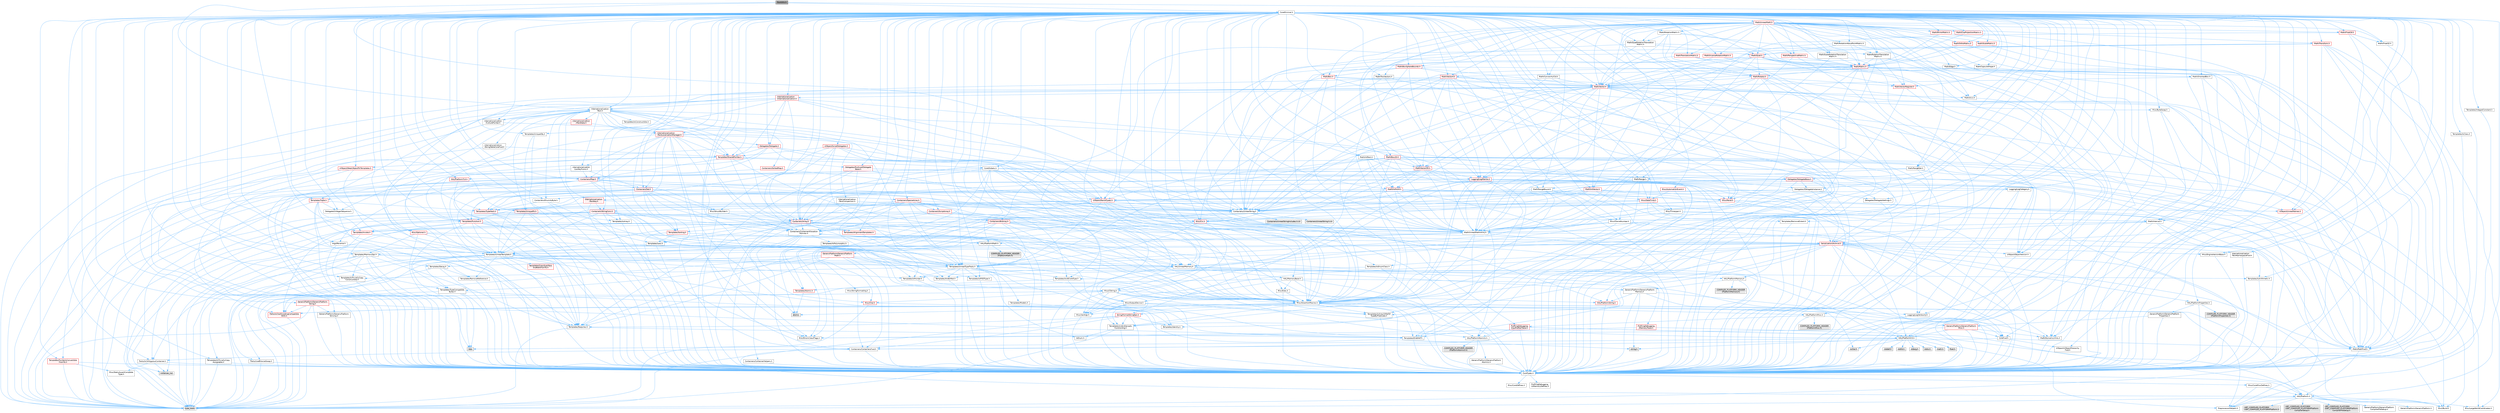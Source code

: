 digraph "RunUtils.h"
{
 // INTERACTIVE_SVG=YES
 // LATEX_PDF_SIZE
  bgcolor="transparent";
  edge [fontname=Helvetica,fontsize=10,labelfontname=Helvetica,labelfontsize=10];
  node [fontname=Helvetica,fontsize=10,shape=box,height=0.2,width=0.4];
  Node1 [id="Node000001",label="RunUtils.h",height=0.2,width=0.4,color="gray40", fillcolor="grey60", style="filled", fontcolor="black",tooltip=" "];
  Node1 -> Node2 [id="edge1_Node000001_Node000002",color="steelblue1",style="solid",tooltip=" "];
  Node2 [id="Node000002",label="Containers/UnrealString.h",height=0.2,width=0.4,color="grey40", fillcolor="white", style="filled",URL="$d5/dba/UnrealString_8h.html",tooltip=" "];
  Node2 -> Node3 [id="edge2_Node000002_Node000003",color="steelblue1",style="solid",tooltip=" "];
  Node3 [id="Node000003",label="Containers/UnrealStringIncludes.h.inl",height=0.2,width=0.4,color="grey60", fillcolor="#E0E0E0", style="filled",tooltip=" "];
  Node2 -> Node4 [id="edge3_Node000002_Node000004",color="steelblue1",style="solid",tooltip=" "];
  Node4 [id="Node000004",label="Containers/UnrealString.h.inl",height=0.2,width=0.4,color="grey60", fillcolor="#E0E0E0", style="filled",tooltip=" "];
  Node2 -> Node5 [id="edge4_Node000002_Node000005",color="steelblue1",style="solid",tooltip=" "];
  Node5 [id="Node000005",label="Misc/StringFormatArg.h",height=0.2,width=0.4,color="grey40", fillcolor="white", style="filled",URL="$d2/d16/StringFormatArg_8h.html",tooltip=" "];
  Node5 -> Node6 [id="edge5_Node000005_Node000006",color="steelblue1",style="solid",tooltip=" "];
  Node6 [id="Node000006",label="Containers/ContainersFwd.h",height=0.2,width=0.4,color="grey40", fillcolor="white", style="filled",URL="$d4/d0a/ContainersFwd_8h.html",tooltip=" "];
  Node6 -> Node7 [id="edge6_Node000006_Node000007",color="steelblue1",style="solid",tooltip=" "];
  Node7 [id="Node000007",label="HAL/Platform.h",height=0.2,width=0.4,color="grey40", fillcolor="white", style="filled",URL="$d9/dd0/Platform_8h.html",tooltip=" "];
  Node7 -> Node8 [id="edge7_Node000007_Node000008",color="steelblue1",style="solid",tooltip=" "];
  Node8 [id="Node000008",label="Misc/Build.h",height=0.2,width=0.4,color="grey40", fillcolor="white", style="filled",URL="$d3/dbb/Build_8h.html",tooltip=" "];
  Node7 -> Node9 [id="edge8_Node000007_Node000009",color="steelblue1",style="solid",tooltip=" "];
  Node9 [id="Node000009",label="Misc/LargeWorldCoordinates.h",height=0.2,width=0.4,color="grey40", fillcolor="white", style="filled",URL="$d2/dcb/LargeWorldCoordinates_8h.html",tooltip=" "];
  Node7 -> Node10 [id="edge9_Node000007_Node000010",color="steelblue1",style="solid",tooltip=" "];
  Node10 [id="Node000010",label="type_traits",height=0.2,width=0.4,color="grey60", fillcolor="#E0E0E0", style="filled",tooltip=" "];
  Node7 -> Node11 [id="edge10_Node000007_Node000011",color="steelblue1",style="solid",tooltip=" "];
  Node11 [id="Node000011",label="PreprocessorHelpers.h",height=0.2,width=0.4,color="grey40", fillcolor="white", style="filled",URL="$db/ddb/PreprocessorHelpers_8h.html",tooltip=" "];
  Node7 -> Node12 [id="edge11_Node000007_Node000012",color="steelblue1",style="solid",tooltip=" "];
  Node12 [id="Node000012",label="UBT_COMPILED_PLATFORM\l/UBT_COMPILED_PLATFORMPlatform\lCompilerPreSetup.h",height=0.2,width=0.4,color="grey60", fillcolor="#E0E0E0", style="filled",tooltip=" "];
  Node7 -> Node13 [id="edge12_Node000007_Node000013",color="steelblue1",style="solid",tooltip=" "];
  Node13 [id="Node000013",label="GenericPlatform/GenericPlatform\lCompilerPreSetup.h",height=0.2,width=0.4,color="grey40", fillcolor="white", style="filled",URL="$d9/dc8/GenericPlatformCompilerPreSetup_8h.html",tooltip=" "];
  Node7 -> Node14 [id="edge13_Node000007_Node000014",color="steelblue1",style="solid",tooltip=" "];
  Node14 [id="Node000014",label="GenericPlatform/GenericPlatform.h",height=0.2,width=0.4,color="grey40", fillcolor="white", style="filled",URL="$d6/d84/GenericPlatform_8h.html",tooltip=" "];
  Node7 -> Node15 [id="edge14_Node000007_Node000015",color="steelblue1",style="solid",tooltip=" "];
  Node15 [id="Node000015",label="UBT_COMPILED_PLATFORM\l/UBT_COMPILED_PLATFORMPlatform.h",height=0.2,width=0.4,color="grey60", fillcolor="#E0E0E0", style="filled",tooltip=" "];
  Node7 -> Node16 [id="edge15_Node000007_Node000016",color="steelblue1",style="solid",tooltip=" "];
  Node16 [id="Node000016",label="UBT_COMPILED_PLATFORM\l/UBT_COMPILED_PLATFORMPlatform\lCompilerSetup.h",height=0.2,width=0.4,color="grey60", fillcolor="#E0E0E0", style="filled",tooltip=" "];
  Node6 -> Node17 [id="edge16_Node000006_Node000017",color="steelblue1",style="solid",tooltip=" "];
  Node17 [id="Node000017",label="CoreTypes.h",height=0.2,width=0.4,color="grey40", fillcolor="white", style="filled",URL="$dc/dec/CoreTypes_8h.html",tooltip=" "];
  Node17 -> Node7 [id="edge17_Node000017_Node000007",color="steelblue1",style="solid",tooltip=" "];
  Node17 -> Node18 [id="edge18_Node000017_Node000018",color="steelblue1",style="solid",tooltip=" "];
  Node18 [id="Node000018",label="ProfilingDebugging\l/UMemoryDefines.h",height=0.2,width=0.4,color="grey40", fillcolor="white", style="filled",URL="$d2/da2/UMemoryDefines_8h.html",tooltip=" "];
  Node17 -> Node19 [id="edge19_Node000017_Node000019",color="steelblue1",style="solid",tooltip=" "];
  Node19 [id="Node000019",label="Misc/CoreMiscDefines.h",height=0.2,width=0.4,color="grey40", fillcolor="white", style="filled",URL="$da/d38/CoreMiscDefines_8h.html",tooltip=" "];
  Node19 -> Node7 [id="edge20_Node000019_Node000007",color="steelblue1",style="solid",tooltip=" "];
  Node19 -> Node11 [id="edge21_Node000019_Node000011",color="steelblue1",style="solid",tooltip=" "];
  Node17 -> Node20 [id="edge22_Node000017_Node000020",color="steelblue1",style="solid",tooltip=" "];
  Node20 [id="Node000020",label="Misc/CoreDefines.h",height=0.2,width=0.4,color="grey40", fillcolor="white", style="filled",URL="$d3/dd2/CoreDefines_8h.html",tooltip=" "];
  Node6 -> Node21 [id="edge23_Node000006_Node000021",color="steelblue1",style="solid",tooltip=" "];
  Node21 [id="Node000021",label="Traits/IsContiguousContainer.h",height=0.2,width=0.4,color="grey40", fillcolor="white", style="filled",URL="$d5/d3c/IsContiguousContainer_8h.html",tooltip=" "];
  Node21 -> Node17 [id="edge24_Node000021_Node000017",color="steelblue1",style="solid",tooltip=" "];
  Node21 -> Node22 [id="edge25_Node000021_Node000022",color="steelblue1",style="solid",tooltip=" "];
  Node22 [id="Node000022",label="Misc/StaticAssertComplete\lType.h",height=0.2,width=0.4,color="grey40", fillcolor="white", style="filled",URL="$d5/d4e/StaticAssertCompleteType_8h.html",tooltip=" "];
  Node21 -> Node23 [id="edge26_Node000021_Node000023",color="steelblue1",style="solid",tooltip=" "];
  Node23 [id="Node000023",label="initializer_list",height=0.2,width=0.4,color="grey60", fillcolor="#E0E0E0", style="filled",tooltip=" "];
  Node1 -> Node24 [id="edge27_Node000001_Node000024",color="steelblue1",style="solid",tooltip=" "];
  Node24 [id="Node000024",label="CoreMinimal.h",height=0.2,width=0.4,color="grey40", fillcolor="white", style="filled",URL="$d7/d67/CoreMinimal_8h.html",tooltip=" "];
  Node24 -> Node17 [id="edge28_Node000024_Node000017",color="steelblue1",style="solid",tooltip=" "];
  Node24 -> Node25 [id="edge29_Node000024_Node000025",color="steelblue1",style="solid",tooltip=" "];
  Node25 [id="Node000025",label="CoreFwd.h",height=0.2,width=0.4,color="grey40", fillcolor="white", style="filled",URL="$d1/d1e/CoreFwd_8h.html",tooltip=" "];
  Node25 -> Node17 [id="edge30_Node000025_Node000017",color="steelblue1",style="solid",tooltip=" "];
  Node25 -> Node6 [id="edge31_Node000025_Node000006",color="steelblue1",style="solid",tooltip=" "];
  Node25 -> Node26 [id="edge32_Node000025_Node000026",color="steelblue1",style="solid",tooltip=" "];
  Node26 [id="Node000026",label="Math/MathFwd.h",height=0.2,width=0.4,color="grey40", fillcolor="white", style="filled",URL="$d2/d10/MathFwd_8h.html",tooltip=" "];
  Node26 -> Node7 [id="edge33_Node000026_Node000007",color="steelblue1",style="solid",tooltip=" "];
  Node25 -> Node27 [id="edge34_Node000025_Node000027",color="steelblue1",style="solid",tooltip=" "];
  Node27 [id="Node000027",label="UObject/UObjectHierarchy\lFwd.h",height=0.2,width=0.4,color="grey40", fillcolor="white", style="filled",URL="$d3/d13/UObjectHierarchyFwd_8h.html",tooltip=" "];
  Node24 -> Node27 [id="edge35_Node000024_Node000027",color="steelblue1",style="solid",tooltip=" "];
  Node24 -> Node6 [id="edge36_Node000024_Node000006",color="steelblue1",style="solid",tooltip=" "];
  Node24 -> Node28 [id="edge37_Node000024_Node000028",color="steelblue1",style="solid",tooltip=" "];
  Node28 [id="Node000028",label="Misc/VarArgs.h",height=0.2,width=0.4,color="grey40", fillcolor="white", style="filled",URL="$d5/d6f/VarArgs_8h.html",tooltip=" "];
  Node28 -> Node17 [id="edge38_Node000028_Node000017",color="steelblue1",style="solid",tooltip=" "];
  Node24 -> Node29 [id="edge39_Node000024_Node000029",color="steelblue1",style="solid",tooltip=" "];
  Node29 [id="Node000029",label="Logging/LogVerbosity.h",height=0.2,width=0.4,color="grey40", fillcolor="white", style="filled",URL="$d2/d8f/LogVerbosity_8h.html",tooltip=" "];
  Node29 -> Node17 [id="edge40_Node000029_Node000017",color="steelblue1",style="solid",tooltip=" "];
  Node24 -> Node30 [id="edge41_Node000024_Node000030",color="steelblue1",style="solid",tooltip=" "];
  Node30 [id="Node000030",label="Misc/OutputDevice.h",height=0.2,width=0.4,color="grey40", fillcolor="white", style="filled",URL="$d7/d32/OutputDevice_8h.html",tooltip=" "];
  Node30 -> Node25 [id="edge42_Node000030_Node000025",color="steelblue1",style="solid",tooltip=" "];
  Node30 -> Node17 [id="edge43_Node000030_Node000017",color="steelblue1",style="solid",tooltip=" "];
  Node30 -> Node29 [id="edge44_Node000030_Node000029",color="steelblue1",style="solid",tooltip=" "];
  Node30 -> Node28 [id="edge45_Node000030_Node000028",color="steelblue1",style="solid",tooltip=" "];
  Node30 -> Node31 [id="edge46_Node000030_Node000031",color="steelblue1",style="solid",tooltip=" "];
  Node31 [id="Node000031",label="Templates/IsArrayOrRefOf\lTypeByPredicate.h",height=0.2,width=0.4,color="grey40", fillcolor="white", style="filled",URL="$d6/da1/IsArrayOrRefOfTypeByPredicate_8h.html",tooltip=" "];
  Node31 -> Node17 [id="edge47_Node000031_Node000017",color="steelblue1",style="solid",tooltip=" "];
  Node30 -> Node32 [id="edge48_Node000030_Node000032",color="steelblue1",style="solid",tooltip=" "];
  Node32 [id="Node000032",label="Templates/IsValidVariadic\lFunctionArg.h",height=0.2,width=0.4,color="grey40", fillcolor="white", style="filled",URL="$d0/dc8/IsValidVariadicFunctionArg_8h.html",tooltip=" "];
  Node32 -> Node17 [id="edge49_Node000032_Node000017",color="steelblue1",style="solid",tooltip=" "];
  Node32 -> Node33 [id="edge50_Node000032_Node000033",color="steelblue1",style="solid",tooltip=" "];
  Node33 [id="Node000033",label="IsEnum.h",height=0.2,width=0.4,color="grey40", fillcolor="white", style="filled",URL="$d4/de5/IsEnum_8h.html",tooltip=" "];
  Node32 -> Node10 [id="edge51_Node000032_Node000010",color="steelblue1",style="solid",tooltip=" "];
  Node30 -> Node34 [id="edge52_Node000030_Node000034",color="steelblue1",style="solid",tooltip=" "];
  Node34 [id="Node000034",label="Traits/IsCharEncodingCompatible\lWith.h",height=0.2,width=0.4,color="red", fillcolor="#FFF0F0", style="filled",URL="$df/dd1/IsCharEncodingCompatibleWith_8h.html",tooltip=" "];
  Node34 -> Node10 [id="edge53_Node000034_Node000010",color="steelblue1",style="solid",tooltip=" "];
  Node24 -> Node36 [id="edge54_Node000024_Node000036",color="steelblue1",style="solid",tooltip=" "];
  Node36 [id="Node000036",label="HAL/PlatformCrt.h",height=0.2,width=0.4,color="grey40", fillcolor="white", style="filled",URL="$d8/d75/PlatformCrt_8h.html",tooltip=" "];
  Node36 -> Node37 [id="edge55_Node000036_Node000037",color="steelblue1",style="solid",tooltip=" "];
  Node37 [id="Node000037",label="new",height=0.2,width=0.4,color="grey60", fillcolor="#E0E0E0", style="filled",tooltip=" "];
  Node36 -> Node38 [id="edge56_Node000036_Node000038",color="steelblue1",style="solid",tooltip=" "];
  Node38 [id="Node000038",label="wchar.h",height=0.2,width=0.4,color="grey60", fillcolor="#E0E0E0", style="filled",tooltip=" "];
  Node36 -> Node39 [id="edge57_Node000036_Node000039",color="steelblue1",style="solid",tooltip=" "];
  Node39 [id="Node000039",label="stddef.h",height=0.2,width=0.4,color="grey60", fillcolor="#E0E0E0", style="filled",tooltip=" "];
  Node36 -> Node40 [id="edge58_Node000036_Node000040",color="steelblue1",style="solid",tooltip=" "];
  Node40 [id="Node000040",label="stdlib.h",height=0.2,width=0.4,color="grey60", fillcolor="#E0E0E0", style="filled",tooltip=" "];
  Node36 -> Node41 [id="edge59_Node000036_Node000041",color="steelblue1",style="solid",tooltip=" "];
  Node41 [id="Node000041",label="stdio.h",height=0.2,width=0.4,color="grey60", fillcolor="#E0E0E0", style="filled",tooltip=" "];
  Node36 -> Node42 [id="edge60_Node000036_Node000042",color="steelblue1",style="solid",tooltip=" "];
  Node42 [id="Node000042",label="stdarg.h",height=0.2,width=0.4,color="grey60", fillcolor="#E0E0E0", style="filled",tooltip=" "];
  Node36 -> Node43 [id="edge61_Node000036_Node000043",color="steelblue1",style="solid",tooltip=" "];
  Node43 [id="Node000043",label="math.h",height=0.2,width=0.4,color="grey60", fillcolor="#E0E0E0", style="filled",tooltip=" "];
  Node36 -> Node44 [id="edge62_Node000036_Node000044",color="steelblue1",style="solid",tooltip=" "];
  Node44 [id="Node000044",label="float.h",height=0.2,width=0.4,color="grey60", fillcolor="#E0E0E0", style="filled",tooltip=" "];
  Node36 -> Node45 [id="edge63_Node000036_Node000045",color="steelblue1",style="solid",tooltip=" "];
  Node45 [id="Node000045",label="string.h",height=0.2,width=0.4,color="grey60", fillcolor="#E0E0E0", style="filled",tooltip=" "];
  Node24 -> Node46 [id="edge64_Node000024_Node000046",color="steelblue1",style="solid",tooltip=" "];
  Node46 [id="Node000046",label="HAL/PlatformMisc.h",height=0.2,width=0.4,color="grey40", fillcolor="white", style="filled",URL="$d0/df5/PlatformMisc_8h.html",tooltip=" "];
  Node46 -> Node17 [id="edge65_Node000046_Node000017",color="steelblue1",style="solid",tooltip=" "];
  Node46 -> Node47 [id="edge66_Node000046_Node000047",color="steelblue1",style="solid",tooltip=" "];
  Node47 [id="Node000047",label="GenericPlatform/GenericPlatform\lMisc.h",height=0.2,width=0.4,color="red", fillcolor="#FFF0F0", style="filled",URL="$db/d9a/GenericPlatformMisc_8h.html",tooltip=" "];
  Node47 -> Node25 [id="edge67_Node000047_Node000025",color="steelblue1",style="solid",tooltip=" "];
  Node47 -> Node17 [id="edge68_Node000047_Node000017",color="steelblue1",style="solid",tooltip=" "];
  Node47 -> Node36 [id="edge69_Node000047_Node000036",color="steelblue1",style="solid",tooltip=" "];
  Node47 -> Node51 [id="edge70_Node000047_Node000051",color="steelblue1",style="solid",tooltip=" "];
  Node51 [id="Node000051",label="Math/NumericLimits.h",height=0.2,width=0.4,color="grey40", fillcolor="white", style="filled",URL="$df/d1b/NumericLimits_8h.html",tooltip=" "];
  Node51 -> Node17 [id="edge71_Node000051_Node000017",color="steelblue1",style="solid",tooltip=" "];
  Node47 -> Node53 [id="edge72_Node000047_Node000053",color="steelblue1",style="solid",tooltip=" "];
  Node53 [id="Node000053",label="Misc/EnumClassFlags.h",height=0.2,width=0.4,color="grey40", fillcolor="white", style="filled",URL="$d8/de7/EnumClassFlags_8h.html",tooltip=" "];
  Node46 -> Node56 [id="edge73_Node000046_Node000056",color="steelblue1",style="solid",tooltip=" "];
  Node56 [id="Node000056",label="COMPILED_PLATFORM_HEADER\l(PlatformMisc.h)",height=0.2,width=0.4,color="grey60", fillcolor="#E0E0E0", style="filled",tooltip=" "];
  Node46 -> Node57 [id="edge74_Node000046_Node000057",color="steelblue1",style="solid",tooltip=" "];
  Node57 [id="Node000057",label="ProfilingDebugging\l/CpuProfilerTrace.h",height=0.2,width=0.4,color="red", fillcolor="#FFF0F0", style="filled",URL="$da/dcb/CpuProfilerTrace_8h.html",tooltip=" "];
  Node57 -> Node17 [id="edge75_Node000057_Node000017",color="steelblue1",style="solid",tooltip=" "];
  Node57 -> Node6 [id="edge76_Node000057_Node000006",color="steelblue1",style="solid",tooltip=" "];
  Node57 -> Node58 [id="edge77_Node000057_Node000058",color="steelblue1",style="solid",tooltip=" "];
  Node58 [id="Node000058",label="HAL/PlatformAtomics.h",height=0.2,width=0.4,color="grey40", fillcolor="white", style="filled",URL="$d3/d36/PlatformAtomics_8h.html",tooltip=" "];
  Node58 -> Node17 [id="edge78_Node000058_Node000017",color="steelblue1",style="solid",tooltip=" "];
  Node58 -> Node59 [id="edge79_Node000058_Node000059",color="steelblue1",style="solid",tooltip=" "];
  Node59 [id="Node000059",label="GenericPlatform/GenericPlatform\lAtomics.h",height=0.2,width=0.4,color="grey40", fillcolor="white", style="filled",URL="$da/d72/GenericPlatformAtomics_8h.html",tooltip=" "];
  Node59 -> Node17 [id="edge80_Node000059_Node000017",color="steelblue1",style="solid",tooltip=" "];
  Node58 -> Node60 [id="edge81_Node000058_Node000060",color="steelblue1",style="solid",tooltip=" "];
  Node60 [id="Node000060",label="COMPILED_PLATFORM_HEADER\l(PlatformAtomics.h)",height=0.2,width=0.4,color="grey60", fillcolor="#E0E0E0", style="filled",tooltip=" "];
  Node57 -> Node11 [id="edge82_Node000057_Node000011",color="steelblue1",style="solid",tooltip=" "];
  Node57 -> Node8 [id="edge83_Node000057_Node000008",color="steelblue1",style="solid",tooltip=" "];
  Node24 -> Node65 [id="edge84_Node000024_Node000065",color="steelblue1",style="solid",tooltip=" "];
  Node65 [id="Node000065",label="Misc/AssertionMacros.h",height=0.2,width=0.4,color="grey40", fillcolor="white", style="filled",URL="$d0/dfa/AssertionMacros_8h.html",tooltip=" "];
  Node65 -> Node17 [id="edge85_Node000065_Node000017",color="steelblue1",style="solid",tooltip=" "];
  Node65 -> Node7 [id="edge86_Node000065_Node000007",color="steelblue1",style="solid",tooltip=" "];
  Node65 -> Node46 [id="edge87_Node000065_Node000046",color="steelblue1",style="solid",tooltip=" "];
  Node65 -> Node11 [id="edge88_Node000065_Node000011",color="steelblue1",style="solid",tooltip=" "];
  Node65 -> Node66 [id="edge89_Node000065_Node000066",color="steelblue1",style="solid",tooltip=" "];
  Node66 [id="Node000066",label="Templates/EnableIf.h",height=0.2,width=0.4,color="grey40", fillcolor="white", style="filled",URL="$d7/d60/EnableIf_8h.html",tooltip=" "];
  Node66 -> Node17 [id="edge90_Node000066_Node000017",color="steelblue1",style="solid",tooltip=" "];
  Node65 -> Node31 [id="edge91_Node000065_Node000031",color="steelblue1",style="solid",tooltip=" "];
  Node65 -> Node32 [id="edge92_Node000065_Node000032",color="steelblue1",style="solid",tooltip=" "];
  Node65 -> Node34 [id="edge93_Node000065_Node000034",color="steelblue1",style="solid",tooltip=" "];
  Node65 -> Node28 [id="edge94_Node000065_Node000028",color="steelblue1",style="solid",tooltip=" "];
  Node65 -> Node67 [id="edge95_Node000065_Node000067",color="steelblue1",style="solid",tooltip=" "];
  Node67 [id="Node000067",label="String/FormatStringSan.h",height=0.2,width=0.4,color="red", fillcolor="#FFF0F0", style="filled",URL="$d3/d8b/FormatStringSan_8h.html",tooltip=" "];
  Node67 -> Node10 [id="edge96_Node000067_Node000010",color="steelblue1",style="solid",tooltip=" "];
  Node67 -> Node17 [id="edge97_Node000067_Node000017",color="steelblue1",style="solid",tooltip=" "];
  Node67 -> Node68 [id="edge98_Node000067_Node000068",color="steelblue1",style="solid",tooltip=" "];
  Node68 [id="Node000068",label="Templates/Requires.h",height=0.2,width=0.4,color="grey40", fillcolor="white", style="filled",URL="$dc/d96/Requires_8h.html",tooltip=" "];
  Node68 -> Node66 [id="edge99_Node000068_Node000066",color="steelblue1",style="solid",tooltip=" "];
  Node68 -> Node10 [id="edge100_Node000068_Node000010",color="steelblue1",style="solid",tooltip=" "];
  Node67 -> Node69 [id="edge101_Node000067_Node000069",color="steelblue1",style="solid",tooltip=" "];
  Node69 [id="Node000069",label="Templates/Identity.h",height=0.2,width=0.4,color="grey40", fillcolor="white", style="filled",URL="$d0/dd5/Identity_8h.html",tooltip=" "];
  Node67 -> Node32 [id="edge102_Node000067_Node000032",color="steelblue1",style="solid",tooltip=" "];
  Node67 -> Node6 [id="edge103_Node000067_Node000006",color="steelblue1",style="solid",tooltip=" "];
  Node65 -> Node73 [id="edge104_Node000065_Node000073",color="steelblue1",style="solid",tooltip=" "];
  Node73 [id="Node000073",label="atomic",height=0.2,width=0.4,color="grey60", fillcolor="#E0E0E0", style="filled",tooltip=" "];
  Node24 -> Node74 [id="edge105_Node000024_Node000074",color="steelblue1",style="solid",tooltip=" "];
  Node74 [id="Node000074",label="Templates/IsPointer.h",height=0.2,width=0.4,color="grey40", fillcolor="white", style="filled",URL="$d7/d05/IsPointer_8h.html",tooltip=" "];
  Node74 -> Node17 [id="edge106_Node000074_Node000017",color="steelblue1",style="solid",tooltip=" "];
  Node24 -> Node75 [id="edge107_Node000024_Node000075",color="steelblue1",style="solid",tooltip=" "];
  Node75 [id="Node000075",label="HAL/PlatformMemory.h",height=0.2,width=0.4,color="grey40", fillcolor="white", style="filled",URL="$de/d68/PlatformMemory_8h.html",tooltip=" "];
  Node75 -> Node17 [id="edge108_Node000075_Node000017",color="steelblue1",style="solid",tooltip=" "];
  Node75 -> Node76 [id="edge109_Node000075_Node000076",color="steelblue1",style="solid",tooltip=" "];
  Node76 [id="Node000076",label="GenericPlatform/GenericPlatform\lMemory.h",height=0.2,width=0.4,color="grey40", fillcolor="white", style="filled",URL="$dd/d22/GenericPlatformMemory_8h.html",tooltip=" "];
  Node76 -> Node25 [id="edge110_Node000076_Node000025",color="steelblue1",style="solid",tooltip=" "];
  Node76 -> Node17 [id="edge111_Node000076_Node000017",color="steelblue1",style="solid",tooltip=" "];
  Node76 -> Node77 [id="edge112_Node000076_Node000077",color="steelblue1",style="solid",tooltip=" "];
  Node77 [id="Node000077",label="HAL/PlatformString.h",height=0.2,width=0.4,color="red", fillcolor="#FFF0F0", style="filled",URL="$db/db5/PlatformString_8h.html",tooltip=" "];
  Node77 -> Node17 [id="edge113_Node000077_Node000017",color="steelblue1",style="solid",tooltip=" "];
  Node76 -> Node45 [id="edge114_Node000076_Node000045",color="steelblue1",style="solid",tooltip=" "];
  Node76 -> Node38 [id="edge115_Node000076_Node000038",color="steelblue1",style="solid",tooltip=" "];
  Node75 -> Node79 [id="edge116_Node000075_Node000079",color="steelblue1",style="solid",tooltip=" "];
  Node79 [id="Node000079",label="COMPILED_PLATFORM_HEADER\l(PlatformMemory.h)",height=0.2,width=0.4,color="grey60", fillcolor="#E0E0E0", style="filled",tooltip=" "];
  Node24 -> Node58 [id="edge117_Node000024_Node000058",color="steelblue1",style="solid",tooltip=" "];
  Node24 -> Node80 [id="edge118_Node000024_Node000080",color="steelblue1",style="solid",tooltip=" "];
  Node80 [id="Node000080",label="Misc/Exec.h",height=0.2,width=0.4,color="grey40", fillcolor="white", style="filled",URL="$de/ddb/Exec_8h.html",tooltip=" "];
  Node80 -> Node17 [id="edge119_Node000080_Node000017",color="steelblue1",style="solid",tooltip=" "];
  Node80 -> Node65 [id="edge120_Node000080_Node000065",color="steelblue1",style="solid",tooltip=" "];
  Node24 -> Node81 [id="edge121_Node000024_Node000081",color="steelblue1",style="solid",tooltip=" "];
  Node81 [id="Node000081",label="HAL/MemoryBase.h",height=0.2,width=0.4,color="grey40", fillcolor="white", style="filled",URL="$d6/d9f/MemoryBase_8h.html",tooltip=" "];
  Node81 -> Node17 [id="edge122_Node000081_Node000017",color="steelblue1",style="solid",tooltip=" "];
  Node81 -> Node58 [id="edge123_Node000081_Node000058",color="steelblue1",style="solid",tooltip=" "];
  Node81 -> Node36 [id="edge124_Node000081_Node000036",color="steelblue1",style="solid",tooltip=" "];
  Node81 -> Node80 [id="edge125_Node000081_Node000080",color="steelblue1",style="solid",tooltip=" "];
  Node81 -> Node30 [id="edge126_Node000081_Node000030",color="steelblue1",style="solid",tooltip=" "];
  Node81 -> Node82 [id="edge127_Node000081_Node000082",color="steelblue1",style="solid",tooltip=" "];
  Node82 [id="Node000082",label="Templates/Atomic.h",height=0.2,width=0.4,color="red", fillcolor="#FFF0F0", style="filled",URL="$d3/d91/Atomic_8h.html",tooltip=" "];
  Node82 -> Node73 [id="edge128_Node000082_Node000073",color="steelblue1",style="solid",tooltip=" "];
  Node24 -> Node91 [id="edge129_Node000024_Node000091",color="steelblue1",style="solid",tooltip=" "];
  Node91 [id="Node000091",label="HAL/UnrealMemory.h",height=0.2,width=0.4,color="grey40", fillcolor="white", style="filled",URL="$d9/d96/UnrealMemory_8h.html",tooltip=" "];
  Node91 -> Node17 [id="edge130_Node000091_Node000017",color="steelblue1",style="solid",tooltip=" "];
  Node91 -> Node76 [id="edge131_Node000091_Node000076",color="steelblue1",style="solid",tooltip=" "];
  Node91 -> Node81 [id="edge132_Node000091_Node000081",color="steelblue1",style="solid",tooltip=" "];
  Node91 -> Node75 [id="edge133_Node000091_Node000075",color="steelblue1",style="solid",tooltip=" "];
  Node91 -> Node92 [id="edge134_Node000091_Node000092",color="steelblue1",style="solid",tooltip=" "];
  Node92 [id="Node000092",label="ProfilingDebugging\l/MemoryTrace.h",height=0.2,width=0.4,color="red", fillcolor="#FFF0F0", style="filled",URL="$da/dd7/MemoryTrace_8h.html",tooltip=" "];
  Node92 -> Node7 [id="edge135_Node000092_Node000007",color="steelblue1",style="solid",tooltip=" "];
  Node92 -> Node53 [id="edge136_Node000092_Node000053",color="steelblue1",style="solid",tooltip=" "];
  Node91 -> Node74 [id="edge137_Node000091_Node000074",color="steelblue1",style="solid",tooltip=" "];
  Node24 -> Node93 [id="edge138_Node000024_Node000093",color="steelblue1",style="solid",tooltip=" "];
  Node93 [id="Node000093",label="Templates/IsArithmetic.h",height=0.2,width=0.4,color="grey40", fillcolor="white", style="filled",URL="$d2/d5d/IsArithmetic_8h.html",tooltip=" "];
  Node93 -> Node17 [id="edge139_Node000093_Node000017",color="steelblue1",style="solid",tooltip=" "];
  Node24 -> Node87 [id="edge140_Node000024_Node000087",color="steelblue1",style="solid",tooltip=" "];
  Node87 [id="Node000087",label="Templates/AndOrNot.h",height=0.2,width=0.4,color="grey40", fillcolor="white", style="filled",URL="$db/d0a/AndOrNot_8h.html",tooltip=" "];
  Node87 -> Node17 [id="edge141_Node000087_Node000017",color="steelblue1",style="solid",tooltip=" "];
  Node24 -> Node94 [id="edge142_Node000024_Node000094",color="steelblue1",style="solid",tooltip=" "];
  Node94 [id="Node000094",label="Templates/IsPODType.h",height=0.2,width=0.4,color="grey40", fillcolor="white", style="filled",URL="$d7/db1/IsPODType_8h.html",tooltip=" "];
  Node94 -> Node17 [id="edge143_Node000094_Node000017",color="steelblue1",style="solid",tooltip=" "];
  Node24 -> Node95 [id="edge144_Node000024_Node000095",color="steelblue1",style="solid",tooltip=" "];
  Node95 [id="Node000095",label="Templates/IsUECoreType.h",height=0.2,width=0.4,color="grey40", fillcolor="white", style="filled",URL="$d1/db8/IsUECoreType_8h.html",tooltip=" "];
  Node95 -> Node17 [id="edge145_Node000095_Node000017",color="steelblue1",style="solid",tooltip=" "];
  Node95 -> Node10 [id="edge146_Node000095_Node000010",color="steelblue1",style="solid",tooltip=" "];
  Node24 -> Node88 [id="edge147_Node000024_Node000088",color="steelblue1",style="solid",tooltip=" "];
  Node88 [id="Node000088",label="Templates/IsTriviallyCopy\lConstructible.h",height=0.2,width=0.4,color="grey40", fillcolor="white", style="filled",URL="$d3/d78/IsTriviallyCopyConstructible_8h.html",tooltip=" "];
  Node88 -> Node17 [id="edge148_Node000088_Node000017",color="steelblue1",style="solid",tooltip=" "];
  Node88 -> Node10 [id="edge149_Node000088_Node000010",color="steelblue1",style="solid",tooltip=" "];
  Node24 -> Node96 [id="edge150_Node000024_Node000096",color="steelblue1",style="solid",tooltip=" "];
  Node96 [id="Node000096",label="Templates/UnrealTypeTraits.h",height=0.2,width=0.4,color="grey40", fillcolor="white", style="filled",URL="$d2/d2d/UnrealTypeTraits_8h.html",tooltip=" "];
  Node96 -> Node17 [id="edge151_Node000096_Node000017",color="steelblue1",style="solid",tooltip=" "];
  Node96 -> Node74 [id="edge152_Node000096_Node000074",color="steelblue1",style="solid",tooltip=" "];
  Node96 -> Node65 [id="edge153_Node000096_Node000065",color="steelblue1",style="solid",tooltip=" "];
  Node96 -> Node87 [id="edge154_Node000096_Node000087",color="steelblue1",style="solid",tooltip=" "];
  Node96 -> Node66 [id="edge155_Node000096_Node000066",color="steelblue1",style="solid",tooltip=" "];
  Node96 -> Node93 [id="edge156_Node000096_Node000093",color="steelblue1",style="solid",tooltip=" "];
  Node96 -> Node33 [id="edge157_Node000096_Node000033",color="steelblue1",style="solid",tooltip=" "];
  Node96 -> Node97 [id="edge158_Node000096_Node000097",color="steelblue1",style="solid",tooltip=" "];
  Node97 [id="Node000097",label="Templates/Models.h",height=0.2,width=0.4,color="grey40", fillcolor="white", style="filled",URL="$d3/d0c/Models_8h.html",tooltip=" "];
  Node97 -> Node69 [id="edge159_Node000097_Node000069",color="steelblue1",style="solid",tooltip=" "];
  Node96 -> Node94 [id="edge160_Node000096_Node000094",color="steelblue1",style="solid",tooltip=" "];
  Node96 -> Node95 [id="edge161_Node000096_Node000095",color="steelblue1",style="solid",tooltip=" "];
  Node96 -> Node88 [id="edge162_Node000096_Node000088",color="steelblue1",style="solid",tooltip=" "];
  Node24 -> Node66 [id="edge163_Node000024_Node000066",color="steelblue1",style="solid",tooltip=" "];
  Node24 -> Node98 [id="edge164_Node000024_Node000098",color="steelblue1",style="solid",tooltip=" "];
  Node98 [id="Node000098",label="Templates/RemoveReference.h",height=0.2,width=0.4,color="grey40", fillcolor="white", style="filled",URL="$da/dbe/RemoveReference_8h.html",tooltip=" "];
  Node98 -> Node17 [id="edge165_Node000098_Node000017",color="steelblue1",style="solid",tooltip=" "];
  Node24 -> Node99 [id="edge166_Node000024_Node000099",color="steelblue1",style="solid",tooltip=" "];
  Node99 [id="Node000099",label="Templates/IntegralConstant.h",height=0.2,width=0.4,color="grey40", fillcolor="white", style="filled",URL="$db/d1b/IntegralConstant_8h.html",tooltip=" "];
  Node99 -> Node17 [id="edge167_Node000099_Node000017",color="steelblue1",style="solid",tooltip=" "];
  Node24 -> Node100 [id="edge168_Node000024_Node000100",color="steelblue1",style="solid",tooltip=" "];
  Node100 [id="Node000100",label="Templates/IsClass.h",height=0.2,width=0.4,color="grey40", fillcolor="white", style="filled",URL="$db/dcb/IsClass_8h.html",tooltip=" "];
  Node100 -> Node17 [id="edge169_Node000100_Node000017",color="steelblue1",style="solid",tooltip=" "];
  Node24 -> Node101 [id="edge170_Node000024_Node000101",color="steelblue1",style="solid",tooltip=" "];
  Node101 [id="Node000101",label="Templates/TypeCompatible\lBytes.h",height=0.2,width=0.4,color="grey40", fillcolor="white", style="filled",URL="$df/d0a/TypeCompatibleBytes_8h.html",tooltip=" "];
  Node101 -> Node17 [id="edge171_Node000101_Node000017",color="steelblue1",style="solid",tooltip=" "];
  Node101 -> Node45 [id="edge172_Node000101_Node000045",color="steelblue1",style="solid",tooltip=" "];
  Node101 -> Node37 [id="edge173_Node000101_Node000037",color="steelblue1",style="solid",tooltip=" "];
  Node101 -> Node10 [id="edge174_Node000101_Node000010",color="steelblue1",style="solid",tooltip=" "];
  Node24 -> Node21 [id="edge175_Node000024_Node000021",color="steelblue1",style="solid",tooltip=" "];
  Node24 -> Node102 [id="edge176_Node000024_Node000102",color="steelblue1",style="solid",tooltip=" "];
  Node102 [id="Node000102",label="Templates/UnrealTemplate.h",height=0.2,width=0.4,color="grey40", fillcolor="white", style="filled",URL="$d4/d24/UnrealTemplate_8h.html",tooltip=" "];
  Node102 -> Node17 [id="edge177_Node000102_Node000017",color="steelblue1",style="solid",tooltip=" "];
  Node102 -> Node74 [id="edge178_Node000102_Node000074",color="steelblue1",style="solid",tooltip=" "];
  Node102 -> Node91 [id="edge179_Node000102_Node000091",color="steelblue1",style="solid",tooltip=" "];
  Node102 -> Node103 [id="edge180_Node000102_Node000103",color="steelblue1",style="solid",tooltip=" "];
  Node103 [id="Node000103",label="Templates/CopyQualifiers\lAndRefsFromTo.h",height=0.2,width=0.4,color="red", fillcolor="#FFF0F0", style="filled",URL="$d3/db3/CopyQualifiersAndRefsFromTo_8h.html",tooltip=" "];
  Node102 -> Node96 [id="edge181_Node000102_Node000096",color="steelblue1",style="solid",tooltip=" "];
  Node102 -> Node98 [id="edge182_Node000102_Node000098",color="steelblue1",style="solid",tooltip=" "];
  Node102 -> Node68 [id="edge183_Node000102_Node000068",color="steelblue1",style="solid",tooltip=" "];
  Node102 -> Node101 [id="edge184_Node000102_Node000101",color="steelblue1",style="solid",tooltip=" "];
  Node102 -> Node69 [id="edge185_Node000102_Node000069",color="steelblue1",style="solid",tooltip=" "];
  Node102 -> Node21 [id="edge186_Node000102_Node000021",color="steelblue1",style="solid",tooltip=" "];
  Node102 -> Node105 [id="edge187_Node000102_Node000105",color="steelblue1",style="solid",tooltip=" "];
  Node105 [id="Node000105",label="Traits/UseBitwiseSwap.h",height=0.2,width=0.4,color="grey40", fillcolor="white", style="filled",URL="$db/df3/UseBitwiseSwap_8h.html",tooltip=" "];
  Node105 -> Node17 [id="edge188_Node000105_Node000017",color="steelblue1",style="solid",tooltip=" "];
  Node105 -> Node10 [id="edge189_Node000105_Node000010",color="steelblue1",style="solid",tooltip=" "];
  Node102 -> Node10 [id="edge190_Node000102_Node000010",color="steelblue1",style="solid",tooltip=" "];
  Node24 -> Node51 [id="edge191_Node000024_Node000051",color="steelblue1",style="solid",tooltip=" "];
  Node24 -> Node106 [id="edge192_Node000024_Node000106",color="steelblue1",style="solid",tooltip=" "];
  Node106 [id="Node000106",label="HAL/PlatformMath.h",height=0.2,width=0.4,color="grey40", fillcolor="white", style="filled",URL="$dc/d53/PlatformMath_8h.html",tooltip=" "];
  Node106 -> Node17 [id="edge193_Node000106_Node000017",color="steelblue1",style="solid",tooltip=" "];
  Node106 -> Node107 [id="edge194_Node000106_Node000107",color="steelblue1",style="solid",tooltip=" "];
  Node107 [id="Node000107",label="GenericPlatform/GenericPlatform\lMath.h",height=0.2,width=0.4,color="red", fillcolor="#FFF0F0", style="filled",URL="$d5/d79/GenericPlatformMath_8h.html",tooltip=" "];
  Node107 -> Node17 [id="edge195_Node000107_Node000017",color="steelblue1",style="solid",tooltip=" "];
  Node107 -> Node6 [id="edge196_Node000107_Node000006",color="steelblue1",style="solid",tooltip=" "];
  Node107 -> Node36 [id="edge197_Node000107_Node000036",color="steelblue1",style="solid",tooltip=" "];
  Node107 -> Node87 [id="edge198_Node000107_Node000087",color="steelblue1",style="solid",tooltip=" "];
  Node107 -> Node108 [id="edge199_Node000107_Node000108",color="steelblue1",style="solid",tooltip=" "];
  Node108 [id="Node000108",label="Templates/Decay.h",height=0.2,width=0.4,color="grey40", fillcolor="white", style="filled",URL="$dd/d0f/Decay_8h.html",tooltip=" "];
  Node108 -> Node17 [id="edge200_Node000108_Node000017",color="steelblue1",style="solid",tooltip=" "];
  Node108 -> Node98 [id="edge201_Node000108_Node000098",color="steelblue1",style="solid",tooltip=" "];
  Node108 -> Node10 [id="edge202_Node000108_Node000010",color="steelblue1",style="solid",tooltip=" "];
  Node107 -> Node96 [id="edge203_Node000107_Node000096",color="steelblue1",style="solid",tooltip=" "];
  Node107 -> Node68 [id="edge204_Node000107_Node000068",color="steelblue1",style="solid",tooltip=" "];
  Node107 -> Node101 [id="edge205_Node000107_Node000101",color="steelblue1",style="solid",tooltip=" "];
  Node107 -> Node10 [id="edge206_Node000107_Node000010",color="steelblue1",style="solid",tooltip=" "];
  Node106 -> Node113 [id="edge207_Node000106_Node000113",color="steelblue1",style="solid",tooltip=" "];
  Node113 [id="Node000113",label="COMPILED_PLATFORM_HEADER\l(PlatformMath.h)",height=0.2,width=0.4,color="grey60", fillcolor="#E0E0E0", style="filled",tooltip=" "];
  Node24 -> Node89 [id="edge208_Node000024_Node000089",color="steelblue1",style="solid",tooltip=" "];
  Node89 [id="Node000089",label="Templates/IsTriviallyCopy\lAssignable.h",height=0.2,width=0.4,color="grey40", fillcolor="white", style="filled",URL="$d2/df2/IsTriviallyCopyAssignable_8h.html",tooltip=" "];
  Node89 -> Node17 [id="edge209_Node000089_Node000017",color="steelblue1",style="solid",tooltip=" "];
  Node89 -> Node10 [id="edge210_Node000089_Node000010",color="steelblue1",style="solid",tooltip=" "];
  Node24 -> Node114 [id="edge211_Node000024_Node000114",color="steelblue1",style="solid",tooltip=" "];
  Node114 [id="Node000114",label="Templates/MemoryOps.h",height=0.2,width=0.4,color="grey40", fillcolor="white", style="filled",URL="$db/dea/MemoryOps_8h.html",tooltip=" "];
  Node114 -> Node17 [id="edge212_Node000114_Node000017",color="steelblue1",style="solid",tooltip=" "];
  Node114 -> Node91 [id="edge213_Node000114_Node000091",color="steelblue1",style="solid",tooltip=" "];
  Node114 -> Node89 [id="edge214_Node000114_Node000089",color="steelblue1",style="solid",tooltip=" "];
  Node114 -> Node88 [id="edge215_Node000114_Node000088",color="steelblue1",style="solid",tooltip=" "];
  Node114 -> Node68 [id="edge216_Node000114_Node000068",color="steelblue1",style="solid",tooltip=" "];
  Node114 -> Node96 [id="edge217_Node000114_Node000096",color="steelblue1",style="solid",tooltip=" "];
  Node114 -> Node105 [id="edge218_Node000114_Node000105",color="steelblue1",style="solid",tooltip=" "];
  Node114 -> Node37 [id="edge219_Node000114_Node000037",color="steelblue1",style="solid",tooltip=" "];
  Node114 -> Node10 [id="edge220_Node000114_Node000010",color="steelblue1",style="solid",tooltip=" "];
  Node24 -> Node115 [id="edge221_Node000024_Node000115",color="steelblue1",style="solid",tooltip=" "];
  Node115 [id="Node000115",label="Containers/ContainerAllocation\lPolicies.h",height=0.2,width=0.4,color="grey40", fillcolor="white", style="filled",URL="$d7/dff/ContainerAllocationPolicies_8h.html",tooltip=" "];
  Node115 -> Node17 [id="edge222_Node000115_Node000017",color="steelblue1",style="solid",tooltip=" "];
  Node115 -> Node116 [id="edge223_Node000115_Node000116",color="steelblue1",style="solid",tooltip=" "];
  Node116 [id="Node000116",label="Containers/ContainerHelpers.h",height=0.2,width=0.4,color="grey40", fillcolor="white", style="filled",URL="$d7/d33/ContainerHelpers_8h.html",tooltip=" "];
  Node116 -> Node17 [id="edge224_Node000116_Node000017",color="steelblue1",style="solid",tooltip=" "];
  Node115 -> Node115 [id="edge225_Node000115_Node000115",color="steelblue1",style="solid",tooltip=" "];
  Node115 -> Node106 [id="edge226_Node000115_Node000106",color="steelblue1",style="solid",tooltip=" "];
  Node115 -> Node91 [id="edge227_Node000115_Node000091",color="steelblue1",style="solid",tooltip=" "];
  Node115 -> Node51 [id="edge228_Node000115_Node000051",color="steelblue1",style="solid",tooltip=" "];
  Node115 -> Node65 [id="edge229_Node000115_Node000065",color="steelblue1",style="solid",tooltip=" "];
  Node115 -> Node117 [id="edge230_Node000115_Node000117",color="steelblue1",style="solid",tooltip=" "];
  Node117 [id="Node000117",label="Templates/IsPolymorphic.h",height=0.2,width=0.4,color="grey40", fillcolor="white", style="filled",URL="$dc/d20/IsPolymorphic_8h.html",tooltip=" "];
  Node115 -> Node114 [id="edge231_Node000115_Node000114",color="steelblue1",style="solid",tooltip=" "];
  Node115 -> Node101 [id="edge232_Node000115_Node000101",color="steelblue1",style="solid",tooltip=" "];
  Node115 -> Node10 [id="edge233_Node000115_Node000010",color="steelblue1",style="solid",tooltip=" "];
  Node24 -> Node118 [id="edge234_Node000024_Node000118",color="steelblue1",style="solid",tooltip=" "];
  Node118 [id="Node000118",label="Templates/IsEnumClass.h",height=0.2,width=0.4,color="grey40", fillcolor="white", style="filled",URL="$d7/d15/IsEnumClass_8h.html",tooltip=" "];
  Node118 -> Node17 [id="edge235_Node000118_Node000017",color="steelblue1",style="solid",tooltip=" "];
  Node118 -> Node87 [id="edge236_Node000118_Node000087",color="steelblue1",style="solid",tooltip=" "];
  Node24 -> Node119 [id="edge237_Node000024_Node000119",color="steelblue1",style="solid",tooltip=" "];
  Node119 [id="Node000119",label="HAL/PlatformProperties.h",height=0.2,width=0.4,color="grey40", fillcolor="white", style="filled",URL="$d9/db0/PlatformProperties_8h.html",tooltip=" "];
  Node119 -> Node17 [id="edge238_Node000119_Node000017",color="steelblue1",style="solid",tooltip=" "];
  Node119 -> Node120 [id="edge239_Node000119_Node000120",color="steelblue1",style="solid",tooltip=" "];
  Node120 [id="Node000120",label="GenericPlatform/GenericPlatform\lProperties.h",height=0.2,width=0.4,color="grey40", fillcolor="white", style="filled",URL="$d2/dcd/GenericPlatformProperties_8h.html",tooltip=" "];
  Node120 -> Node17 [id="edge240_Node000120_Node000017",color="steelblue1",style="solid",tooltip=" "];
  Node120 -> Node47 [id="edge241_Node000120_Node000047",color="steelblue1",style="solid",tooltip=" "];
  Node119 -> Node121 [id="edge242_Node000119_Node000121",color="steelblue1",style="solid",tooltip=" "];
  Node121 [id="Node000121",label="COMPILED_PLATFORM_HEADER\l(PlatformProperties.h)",height=0.2,width=0.4,color="grey60", fillcolor="#E0E0E0", style="filled",tooltip=" "];
  Node24 -> Node122 [id="edge243_Node000024_Node000122",color="steelblue1",style="solid",tooltip=" "];
  Node122 [id="Node000122",label="Misc/EngineVersionBase.h",height=0.2,width=0.4,color="grey40", fillcolor="white", style="filled",URL="$d5/d2b/EngineVersionBase_8h.html",tooltip=" "];
  Node122 -> Node17 [id="edge244_Node000122_Node000017",color="steelblue1",style="solid",tooltip=" "];
  Node24 -> Node123 [id="edge245_Node000024_Node000123",color="steelblue1",style="solid",tooltip=" "];
  Node123 [id="Node000123",label="Internationalization\l/TextNamespaceFwd.h",height=0.2,width=0.4,color="grey40", fillcolor="white", style="filled",URL="$d8/d97/TextNamespaceFwd_8h.html",tooltip=" "];
  Node123 -> Node17 [id="edge246_Node000123_Node000017",color="steelblue1",style="solid",tooltip=" "];
  Node24 -> Node124 [id="edge247_Node000024_Node000124",color="steelblue1",style="solid",tooltip=" "];
  Node124 [id="Node000124",label="Serialization/Archive.h",height=0.2,width=0.4,color="red", fillcolor="#FFF0F0", style="filled",URL="$d7/d3b/Archive_8h.html",tooltip=" "];
  Node124 -> Node25 [id="edge248_Node000124_Node000025",color="steelblue1",style="solid",tooltip=" "];
  Node124 -> Node17 [id="edge249_Node000124_Node000017",color="steelblue1",style="solid",tooltip=" "];
  Node124 -> Node119 [id="edge250_Node000124_Node000119",color="steelblue1",style="solid",tooltip=" "];
  Node124 -> Node123 [id="edge251_Node000124_Node000123",color="steelblue1",style="solid",tooltip=" "];
  Node124 -> Node26 [id="edge252_Node000124_Node000026",color="steelblue1",style="solid",tooltip=" "];
  Node124 -> Node65 [id="edge253_Node000124_Node000065",color="steelblue1",style="solid",tooltip=" "];
  Node124 -> Node8 [id="edge254_Node000124_Node000008",color="steelblue1",style="solid",tooltip=" "];
  Node124 -> Node122 [id="edge255_Node000124_Node000122",color="steelblue1",style="solid",tooltip=" "];
  Node124 -> Node28 [id="edge256_Node000124_Node000028",color="steelblue1",style="solid",tooltip=" "];
  Node124 -> Node66 [id="edge257_Node000124_Node000066",color="steelblue1",style="solid",tooltip=" "];
  Node124 -> Node31 [id="edge258_Node000124_Node000031",color="steelblue1",style="solid",tooltip=" "];
  Node124 -> Node118 [id="edge259_Node000124_Node000118",color="steelblue1",style="solid",tooltip=" "];
  Node124 -> Node32 [id="edge260_Node000124_Node000032",color="steelblue1",style="solid",tooltip=" "];
  Node124 -> Node102 [id="edge261_Node000124_Node000102",color="steelblue1",style="solid",tooltip=" "];
  Node124 -> Node34 [id="edge262_Node000124_Node000034",color="steelblue1",style="solid",tooltip=" "];
  Node124 -> Node127 [id="edge263_Node000124_Node000127",color="steelblue1",style="solid",tooltip=" "];
  Node127 [id="Node000127",label="UObject/ObjectVersion.h",height=0.2,width=0.4,color="grey40", fillcolor="white", style="filled",URL="$da/d63/ObjectVersion_8h.html",tooltip=" "];
  Node127 -> Node17 [id="edge264_Node000127_Node000017",color="steelblue1",style="solid",tooltip=" "];
  Node24 -> Node128 [id="edge265_Node000024_Node000128",color="steelblue1",style="solid",tooltip=" "];
  Node128 [id="Node000128",label="Templates/Less.h",height=0.2,width=0.4,color="grey40", fillcolor="white", style="filled",URL="$de/dc8/Less_8h.html",tooltip=" "];
  Node128 -> Node17 [id="edge266_Node000128_Node000017",color="steelblue1",style="solid",tooltip=" "];
  Node128 -> Node102 [id="edge267_Node000128_Node000102",color="steelblue1",style="solid",tooltip=" "];
  Node24 -> Node129 [id="edge268_Node000024_Node000129",color="steelblue1",style="solid",tooltip=" "];
  Node129 [id="Node000129",label="Templates/Sorting.h",height=0.2,width=0.4,color="red", fillcolor="#FFF0F0", style="filled",URL="$d3/d9e/Sorting_8h.html",tooltip=" "];
  Node129 -> Node17 [id="edge269_Node000129_Node000017",color="steelblue1",style="solid",tooltip=" "];
  Node129 -> Node106 [id="edge270_Node000129_Node000106",color="steelblue1",style="solid",tooltip=" "];
  Node129 -> Node128 [id="edge271_Node000129_Node000128",color="steelblue1",style="solid",tooltip=" "];
  Node24 -> Node140 [id="edge272_Node000024_Node000140",color="steelblue1",style="solid",tooltip=" "];
  Node140 [id="Node000140",label="Misc/Char.h",height=0.2,width=0.4,color="red", fillcolor="#FFF0F0", style="filled",URL="$d0/d58/Char_8h.html",tooltip=" "];
  Node140 -> Node17 [id="edge273_Node000140_Node000017",color="steelblue1",style="solid",tooltip=" "];
  Node140 -> Node10 [id="edge274_Node000140_Node000010",color="steelblue1",style="solid",tooltip=" "];
  Node24 -> Node143 [id="edge275_Node000024_Node000143",color="steelblue1",style="solid",tooltip=" "];
  Node143 [id="Node000143",label="GenericPlatform/GenericPlatform\lStricmp.h",height=0.2,width=0.4,color="grey40", fillcolor="white", style="filled",URL="$d2/d86/GenericPlatformStricmp_8h.html",tooltip=" "];
  Node143 -> Node17 [id="edge276_Node000143_Node000017",color="steelblue1",style="solid",tooltip=" "];
  Node24 -> Node144 [id="edge277_Node000024_Node000144",color="steelblue1",style="solid",tooltip=" "];
  Node144 [id="Node000144",label="GenericPlatform/GenericPlatform\lString.h",height=0.2,width=0.4,color="red", fillcolor="#FFF0F0", style="filled",URL="$dd/d20/GenericPlatformString_8h.html",tooltip=" "];
  Node144 -> Node17 [id="edge278_Node000144_Node000017",color="steelblue1",style="solid",tooltip=" "];
  Node144 -> Node143 [id="edge279_Node000144_Node000143",color="steelblue1",style="solid",tooltip=" "];
  Node144 -> Node66 [id="edge280_Node000144_Node000066",color="steelblue1",style="solid",tooltip=" "];
  Node144 -> Node34 [id="edge281_Node000144_Node000034",color="steelblue1",style="solid",tooltip=" "];
  Node144 -> Node10 [id="edge282_Node000144_Node000010",color="steelblue1",style="solid",tooltip=" "];
  Node24 -> Node77 [id="edge283_Node000024_Node000077",color="steelblue1",style="solid",tooltip=" "];
  Node24 -> Node147 [id="edge284_Node000024_Node000147",color="steelblue1",style="solid",tooltip=" "];
  Node147 [id="Node000147",label="Misc/CString.h",height=0.2,width=0.4,color="grey40", fillcolor="white", style="filled",URL="$d2/d49/CString_8h.html",tooltip=" "];
  Node147 -> Node17 [id="edge285_Node000147_Node000017",color="steelblue1",style="solid",tooltip=" "];
  Node147 -> Node36 [id="edge286_Node000147_Node000036",color="steelblue1",style="solid",tooltip=" "];
  Node147 -> Node77 [id="edge287_Node000147_Node000077",color="steelblue1",style="solid",tooltip=" "];
  Node147 -> Node65 [id="edge288_Node000147_Node000065",color="steelblue1",style="solid",tooltip=" "];
  Node147 -> Node140 [id="edge289_Node000147_Node000140",color="steelblue1",style="solid",tooltip=" "];
  Node147 -> Node28 [id="edge290_Node000147_Node000028",color="steelblue1",style="solid",tooltip=" "];
  Node147 -> Node31 [id="edge291_Node000147_Node000031",color="steelblue1",style="solid",tooltip=" "];
  Node147 -> Node32 [id="edge292_Node000147_Node000032",color="steelblue1",style="solid",tooltip=" "];
  Node147 -> Node34 [id="edge293_Node000147_Node000034",color="steelblue1",style="solid",tooltip=" "];
  Node24 -> Node148 [id="edge294_Node000024_Node000148",color="steelblue1",style="solid",tooltip=" "];
  Node148 [id="Node000148",label="Misc/Crc.h",height=0.2,width=0.4,color="red", fillcolor="#FFF0F0", style="filled",URL="$d4/dd2/Crc_8h.html",tooltip=" "];
  Node148 -> Node17 [id="edge295_Node000148_Node000017",color="steelblue1",style="solid",tooltip=" "];
  Node148 -> Node77 [id="edge296_Node000148_Node000077",color="steelblue1",style="solid",tooltip=" "];
  Node148 -> Node65 [id="edge297_Node000148_Node000065",color="steelblue1",style="solid",tooltip=" "];
  Node148 -> Node147 [id="edge298_Node000148_Node000147",color="steelblue1",style="solid",tooltip=" "];
  Node148 -> Node140 [id="edge299_Node000148_Node000140",color="steelblue1",style="solid",tooltip=" "];
  Node148 -> Node96 [id="edge300_Node000148_Node000096",color="steelblue1",style="solid",tooltip=" "];
  Node24 -> Node139 [id="edge301_Node000024_Node000139",color="steelblue1",style="solid",tooltip=" "];
  Node139 [id="Node000139",label="Math/UnrealMathUtility.h",height=0.2,width=0.4,color="grey40", fillcolor="white", style="filled",URL="$db/db8/UnrealMathUtility_8h.html",tooltip=" "];
  Node139 -> Node17 [id="edge302_Node000139_Node000017",color="steelblue1",style="solid",tooltip=" "];
  Node139 -> Node65 [id="edge303_Node000139_Node000065",color="steelblue1",style="solid",tooltip=" "];
  Node139 -> Node106 [id="edge304_Node000139_Node000106",color="steelblue1",style="solid",tooltip=" "];
  Node139 -> Node26 [id="edge305_Node000139_Node000026",color="steelblue1",style="solid",tooltip=" "];
  Node139 -> Node69 [id="edge306_Node000139_Node000069",color="steelblue1",style="solid",tooltip=" "];
  Node139 -> Node68 [id="edge307_Node000139_Node000068",color="steelblue1",style="solid",tooltip=" "];
  Node24 -> Node2 [id="edge308_Node000024_Node000002",color="steelblue1",style="solid",tooltip=" "];
  Node24 -> Node149 [id="edge309_Node000024_Node000149",color="steelblue1",style="solid",tooltip=" "];
  Node149 [id="Node000149",label="Containers/Array.h",height=0.2,width=0.4,color="red", fillcolor="#FFF0F0", style="filled",URL="$df/dd0/Array_8h.html",tooltip=" "];
  Node149 -> Node17 [id="edge310_Node000149_Node000017",color="steelblue1",style="solid",tooltip=" "];
  Node149 -> Node65 [id="edge311_Node000149_Node000065",color="steelblue1",style="solid",tooltip=" "];
  Node149 -> Node91 [id="edge312_Node000149_Node000091",color="steelblue1",style="solid",tooltip=" "];
  Node149 -> Node96 [id="edge313_Node000149_Node000096",color="steelblue1",style="solid",tooltip=" "];
  Node149 -> Node102 [id="edge314_Node000149_Node000102",color="steelblue1",style="solid",tooltip=" "];
  Node149 -> Node115 [id="edge315_Node000149_Node000115",color="steelblue1",style="solid",tooltip=" "];
  Node149 -> Node124 [id="edge316_Node000149_Node000124",color="steelblue1",style="solid",tooltip=" "];
  Node149 -> Node132 [id="edge317_Node000149_Node000132",color="steelblue1",style="solid",tooltip=" "];
  Node132 [id="Node000132",label="Templates/Invoke.h",height=0.2,width=0.4,color="red", fillcolor="#FFF0F0", style="filled",URL="$d7/deb/Invoke_8h.html",tooltip=" "];
  Node132 -> Node17 [id="edge318_Node000132_Node000017",color="steelblue1",style="solid",tooltip=" "];
  Node132 -> Node102 [id="edge319_Node000132_Node000102",color="steelblue1",style="solid",tooltip=" "];
  Node132 -> Node10 [id="edge320_Node000132_Node000010",color="steelblue1",style="solid",tooltip=" "];
  Node149 -> Node128 [id="edge321_Node000149_Node000128",color="steelblue1",style="solid",tooltip=" "];
  Node149 -> Node68 [id="edge322_Node000149_Node000068",color="steelblue1",style="solid",tooltip=" "];
  Node149 -> Node129 [id="edge323_Node000149_Node000129",color="steelblue1",style="solid",tooltip=" "];
  Node149 -> Node172 [id="edge324_Node000149_Node000172",color="steelblue1",style="solid",tooltip=" "];
  Node172 [id="Node000172",label="Templates/AlignmentTemplates.h",height=0.2,width=0.4,color="red", fillcolor="#FFF0F0", style="filled",URL="$dd/d32/AlignmentTemplates_8h.html",tooltip=" "];
  Node172 -> Node17 [id="edge325_Node000172_Node000017",color="steelblue1",style="solid",tooltip=" "];
  Node172 -> Node74 [id="edge326_Node000172_Node000074",color="steelblue1",style="solid",tooltip=" "];
  Node149 -> Node10 [id="edge327_Node000149_Node000010",color="steelblue1",style="solid",tooltip=" "];
  Node24 -> Node173 [id="edge328_Node000024_Node000173",color="steelblue1",style="solid",tooltip=" "];
  Node173 [id="Node000173",label="Misc/FrameNumber.h",height=0.2,width=0.4,color="grey40", fillcolor="white", style="filled",URL="$dd/dbd/FrameNumber_8h.html",tooltip=" "];
  Node173 -> Node17 [id="edge329_Node000173_Node000017",color="steelblue1",style="solid",tooltip=" "];
  Node173 -> Node51 [id="edge330_Node000173_Node000051",color="steelblue1",style="solid",tooltip=" "];
  Node173 -> Node139 [id="edge331_Node000173_Node000139",color="steelblue1",style="solid",tooltip=" "];
  Node173 -> Node66 [id="edge332_Node000173_Node000066",color="steelblue1",style="solid",tooltip=" "];
  Node173 -> Node96 [id="edge333_Node000173_Node000096",color="steelblue1",style="solid",tooltip=" "];
  Node24 -> Node174 [id="edge334_Node000024_Node000174",color="steelblue1",style="solid",tooltip=" "];
  Node174 [id="Node000174",label="Misc/Timespan.h",height=0.2,width=0.4,color="grey40", fillcolor="white", style="filled",URL="$da/dd9/Timespan_8h.html",tooltip=" "];
  Node174 -> Node17 [id="edge335_Node000174_Node000017",color="steelblue1",style="solid",tooltip=" "];
  Node174 -> Node175 [id="edge336_Node000174_Node000175",color="steelblue1",style="solid",tooltip=" "];
  Node175 [id="Node000175",label="Math/Interval.h",height=0.2,width=0.4,color="grey40", fillcolor="white", style="filled",URL="$d1/d55/Interval_8h.html",tooltip=" "];
  Node175 -> Node17 [id="edge337_Node000175_Node000017",color="steelblue1",style="solid",tooltip=" "];
  Node175 -> Node93 [id="edge338_Node000175_Node000093",color="steelblue1",style="solid",tooltip=" "];
  Node175 -> Node96 [id="edge339_Node000175_Node000096",color="steelblue1",style="solid",tooltip=" "];
  Node175 -> Node51 [id="edge340_Node000175_Node000051",color="steelblue1",style="solid",tooltip=" "];
  Node175 -> Node139 [id="edge341_Node000175_Node000139",color="steelblue1",style="solid",tooltip=" "];
  Node174 -> Node139 [id="edge342_Node000174_Node000139",color="steelblue1",style="solid",tooltip=" "];
  Node174 -> Node65 [id="edge343_Node000174_Node000065",color="steelblue1",style="solid",tooltip=" "];
  Node24 -> Node176 [id="edge344_Node000024_Node000176",color="steelblue1",style="solid",tooltip=" "];
  Node176 [id="Node000176",label="Containers/StringConv.h",height=0.2,width=0.4,color="red", fillcolor="#FFF0F0", style="filled",URL="$d3/ddf/StringConv_8h.html",tooltip=" "];
  Node176 -> Node17 [id="edge345_Node000176_Node000017",color="steelblue1",style="solid",tooltip=" "];
  Node176 -> Node65 [id="edge346_Node000176_Node000065",color="steelblue1",style="solid",tooltip=" "];
  Node176 -> Node115 [id="edge347_Node000176_Node000115",color="steelblue1",style="solid",tooltip=" "];
  Node176 -> Node149 [id="edge348_Node000176_Node000149",color="steelblue1",style="solid",tooltip=" "];
  Node176 -> Node147 [id="edge349_Node000176_Node000147",color="steelblue1",style="solid",tooltip=" "];
  Node176 -> Node177 [id="edge350_Node000176_Node000177",color="steelblue1",style="solid",tooltip=" "];
  Node177 [id="Node000177",label="Templates/IsArray.h",height=0.2,width=0.4,color="grey40", fillcolor="white", style="filled",URL="$d8/d8d/IsArray_8h.html",tooltip=" "];
  Node177 -> Node17 [id="edge351_Node000177_Node000017",color="steelblue1",style="solid",tooltip=" "];
  Node176 -> Node102 [id="edge352_Node000176_Node000102",color="steelblue1",style="solid",tooltip=" "];
  Node176 -> Node96 [id="edge353_Node000176_Node000096",color="steelblue1",style="solid",tooltip=" "];
  Node176 -> Node34 [id="edge354_Node000176_Node000034",color="steelblue1",style="solid",tooltip=" "];
  Node176 -> Node21 [id="edge355_Node000176_Node000021",color="steelblue1",style="solid",tooltip=" "];
  Node176 -> Node10 [id="edge356_Node000176_Node000010",color="steelblue1",style="solid",tooltip=" "];
  Node24 -> Node178 [id="edge357_Node000024_Node000178",color="steelblue1",style="solid",tooltip=" "];
  Node178 [id="Node000178",label="UObject/UnrealNames.h",height=0.2,width=0.4,color="red", fillcolor="#FFF0F0", style="filled",URL="$d8/db1/UnrealNames_8h.html",tooltip=" "];
  Node178 -> Node17 [id="edge358_Node000178_Node000017",color="steelblue1",style="solid",tooltip=" "];
  Node24 -> Node180 [id="edge359_Node000024_Node000180",color="steelblue1",style="solid",tooltip=" "];
  Node180 [id="Node000180",label="UObject/NameTypes.h",height=0.2,width=0.4,color="red", fillcolor="#FFF0F0", style="filled",URL="$d6/d35/NameTypes_8h.html",tooltip=" "];
  Node180 -> Node17 [id="edge360_Node000180_Node000017",color="steelblue1",style="solid",tooltip=" "];
  Node180 -> Node65 [id="edge361_Node000180_Node000065",color="steelblue1",style="solid",tooltip=" "];
  Node180 -> Node91 [id="edge362_Node000180_Node000091",color="steelblue1",style="solid",tooltip=" "];
  Node180 -> Node96 [id="edge363_Node000180_Node000096",color="steelblue1",style="solid",tooltip=" "];
  Node180 -> Node102 [id="edge364_Node000180_Node000102",color="steelblue1",style="solid",tooltip=" "];
  Node180 -> Node2 [id="edge365_Node000180_Node000002",color="steelblue1",style="solid",tooltip=" "];
  Node180 -> Node176 [id="edge366_Node000180_Node000176",color="steelblue1",style="solid",tooltip=" "];
  Node180 -> Node178 [id="edge367_Node000180_Node000178",color="steelblue1",style="solid",tooltip=" "];
  Node180 -> Node82 [id="edge368_Node000180_Node000082",color="steelblue1",style="solid",tooltip=" "];
  Node24 -> Node188 [id="edge369_Node000024_Node000188",color="steelblue1",style="solid",tooltip=" "];
  Node188 [id="Node000188",label="Misc/Parse.h",height=0.2,width=0.4,color="red", fillcolor="#FFF0F0", style="filled",URL="$dc/d71/Parse_8h.html",tooltip=" "];
  Node188 -> Node2 [id="edge370_Node000188_Node000002",color="steelblue1",style="solid",tooltip=" "];
  Node188 -> Node17 [id="edge371_Node000188_Node000017",color="steelblue1",style="solid",tooltip=" "];
  Node188 -> Node36 [id="edge372_Node000188_Node000036",color="steelblue1",style="solid",tooltip=" "];
  Node188 -> Node8 [id="edge373_Node000188_Node000008",color="steelblue1",style="solid",tooltip=" "];
  Node188 -> Node53 [id="edge374_Node000188_Node000053",color="steelblue1",style="solid",tooltip=" "];
  Node188 -> Node189 [id="edge375_Node000188_Node000189",color="steelblue1",style="solid",tooltip=" "];
  Node189 [id="Node000189",label="Templates/Function.h",height=0.2,width=0.4,color="red", fillcolor="#FFF0F0", style="filled",URL="$df/df5/Function_8h.html",tooltip=" "];
  Node189 -> Node17 [id="edge376_Node000189_Node000017",color="steelblue1",style="solid",tooltip=" "];
  Node189 -> Node65 [id="edge377_Node000189_Node000065",color="steelblue1",style="solid",tooltip=" "];
  Node189 -> Node91 [id="edge378_Node000189_Node000091",color="steelblue1",style="solid",tooltip=" "];
  Node189 -> Node96 [id="edge379_Node000189_Node000096",color="steelblue1",style="solid",tooltip=" "];
  Node189 -> Node132 [id="edge380_Node000189_Node000132",color="steelblue1",style="solid",tooltip=" "];
  Node189 -> Node102 [id="edge381_Node000189_Node000102",color="steelblue1",style="solid",tooltip=" "];
  Node189 -> Node68 [id="edge382_Node000189_Node000068",color="steelblue1",style="solid",tooltip=" "];
  Node189 -> Node139 [id="edge383_Node000189_Node000139",color="steelblue1",style="solid",tooltip=" "];
  Node189 -> Node37 [id="edge384_Node000189_Node000037",color="steelblue1",style="solid",tooltip=" "];
  Node189 -> Node10 [id="edge385_Node000189_Node000010",color="steelblue1",style="solid",tooltip=" "];
  Node24 -> Node172 [id="edge386_Node000024_Node000172",color="steelblue1",style="solid",tooltip=" "];
  Node24 -> Node191 [id="edge387_Node000024_Node000191",color="steelblue1",style="solid",tooltip=" "];
  Node191 [id="Node000191",label="Misc/StructBuilder.h",height=0.2,width=0.4,color="grey40", fillcolor="white", style="filled",URL="$d9/db3/StructBuilder_8h.html",tooltip=" "];
  Node191 -> Node17 [id="edge388_Node000191_Node000017",color="steelblue1",style="solid",tooltip=" "];
  Node191 -> Node139 [id="edge389_Node000191_Node000139",color="steelblue1",style="solid",tooltip=" "];
  Node191 -> Node172 [id="edge390_Node000191_Node000172",color="steelblue1",style="solid",tooltip=" "];
  Node24 -> Node108 [id="edge391_Node000024_Node000108",color="steelblue1",style="solid",tooltip=" "];
  Node24 -> Node192 [id="edge392_Node000024_Node000192",color="steelblue1",style="solid",tooltip=" "];
  Node192 [id="Node000192",label="Templates/PointerIsConvertible\lFromTo.h",height=0.2,width=0.4,color="red", fillcolor="#FFF0F0", style="filled",URL="$d6/d65/PointerIsConvertibleFromTo_8h.html",tooltip=" "];
  Node192 -> Node17 [id="edge393_Node000192_Node000017",color="steelblue1",style="solid",tooltip=" "];
  Node192 -> Node22 [id="edge394_Node000192_Node000022",color="steelblue1",style="solid",tooltip=" "];
  Node192 -> Node10 [id="edge395_Node000192_Node000010",color="steelblue1",style="solid",tooltip=" "];
  Node24 -> Node132 [id="edge396_Node000024_Node000132",color="steelblue1",style="solid",tooltip=" "];
  Node24 -> Node189 [id="edge397_Node000024_Node000189",color="steelblue1",style="solid",tooltip=" "];
  Node24 -> Node161 [id="edge398_Node000024_Node000161",color="steelblue1",style="solid",tooltip=" "];
  Node161 [id="Node000161",label="Templates/TypeHash.h",height=0.2,width=0.4,color="red", fillcolor="#FFF0F0", style="filled",URL="$d1/d62/TypeHash_8h.html",tooltip=" "];
  Node161 -> Node17 [id="edge399_Node000161_Node000017",color="steelblue1",style="solid",tooltip=" "];
  Node161 -> Node68 [id="edge400_Node000161_Node000068",color="steelblue1",style="solid",tooltip=" "];
  Node161 -> Node148 [id="edge401_Node000161_Node000148",color="steelblue1",style="solid",tooltip=" "];
  Node161 -> Node10 [id="edge402_Node000161_Node000010",color="steelblue1",style="solid",tooltip=" "];
  Node24 -> Node193 [id="edge403_Node000024_Node000193",color="steelblue1",style="solid",tooltip=" "];
  Node193 [id="Node000193",label="Containers/ScriptArray.h",height=0.2,width=0.4,color="red", fillcolor="#FFF0F0", style="filled",URL="$dc/daf/ScriptArray_8h.html",tooltip=" "];
  Node193 -> Node17 [id="edge404_Node000193_Node000017",color="steelblue1",style="solid",tooltip=" "];
  Node193 -> Node65 [id="edge405_Node000193_Node000065",color="steelblue1",style="solid",tooltip=" "];
  Node193 -> Node91 [id="edge406_Node000193_Node000091",color="steelblue1",style="solid",tooltip=" "];
  Node193 -> Node115 [id="edge407_Node000193_Node000115",color="steelblue1",style="solid",tooltip=" "];
  Node193 -> Node149 [id="edge408_Node000193_Node000149",color="steelblue1",style="solid",tooltip=" "];
  Node193 -> Node23 [id="edge409_Node000193_Node000023",color="steelblue1",style="solid",tooltip=" "];
  Node24 -> Node194 [id="edge410_Node000024_Node000194",color="steelblue1",style="solid",tooltip=" "];
  Node194 [id="Node000194",label="Containers/BitArray.h",height=0.2,width=0.4,color="red", fillcolor="#FFF0F0", style="filled",URL="$d1/de4/BitArray_8h.html",tooltip=" "];
  Node194 -> Node115 [id="edge411_Node000194_Node000115",color="steelblue1",style="solid",tooltip=" "];
  Node194 -> Node17 [id="edge412_Node000194_Node000017",color="steelblue1",style="solid",tooltip=" "];
  Node194 -> Node58 [id="edge413_Node000194_Node000058",color="steelblue1",style="solid",tooltip=" "];
  Node194 -> Node91 [id="edge414_Node000194_Node000091",color="steelblue1",style="solid",tooltip=" "];
  Node194 -> Node139 [id="edge415_Node000194_Node000139",color="steelblue1",style="solid",tooltip=" "];
  Node194 -> Node65 [id="edge416_Node000194_Node000065",color="steelblue1",style="solid",tooltip=" "];
  Node194 -> Node53 [id="edge417_Node000194_Node000053",color="steelblue1",style="solid",tooltip=" "];
  Node194 -> Node124 [id="edge418_Node000194_Node000124",color="steelblue1",style="solid",tooltip=" "];
  Node194 -> Node66 [id="edge419_Node000194_Node000066",color="steelblue1",style="solid",tooltip=" "];
  Node194 -> Node132 [id="edge420_Node000194_Node000132",color="steelblue1",style="solid",tooltip=" "];
  Node194 -> Node102 [id="edge421_Node000194_Node000102",color="steelblue1",style="solid",tooltip=" "];
  Node194 -> Node96 [id="edge422_Node000194_Node000096",color="steelblue1",style="solid",tooltip=" "];
  Node24 -> Node195 [id="edge423_Node000024_Node000195",color="steelblue1",style="solid",tooltip=" "];
  Node195 [id="Node000195",label="Containers/SparseArray.h",height=0.2,width=0.4,color="red", fillcolor="#FFF0F0", style="filled",URL="$d5/dbf/SparseArray_8h.html",tooltip=" "];
  Node195 -> Node17 [id="edge424_Node000195_Node000017",color="steelblue1",style="solid",tooltip=" "];
  Node195 -> Node65 [id="edge425_Node000195_Node000065",color="steelblue1",style="solid",tooltip=" "];
  Node195 -> Node91 [id="edge426_Node000195_Node000091",color="steelblue1",style="solid",tooltip=" "];
  Node195 -> Node96 [id="edge427_Node000195_Node000096",color="steelblue1",style="solid",tooltip=" "];
  Node195 -> Node102 [id="edge428_Node000195_Node000102",color="steelblue1",style="solid",tooltip=" "];
  Node195 -> Node115 [id="edge429_Node000195_Node000115",color="steelblue1",style="solid",tooltip=" "];
  Node195 -> Node128 [id="edge430_Node000195_Node000128",color="steelblue1",style="solid",tooltip=" "];
  Node195 -> Node149 [id="edge431_Node000195_Node000149",color="steelblue1",style="solid",tooltip=" "];
  Node195 -> Node139 [id="edge432_Node000195_Node000139",color="steelblue1",style="solid",tooltip=" "];
  Node195 -> Node193 [id="edge433_Node000195_Node000193",color="steelblue1",style="solid",tooltip=" "];
  Node195 -> Node194 [id="edge434_Node000195_Node000194",color="steelblue1",style="solid",tooltip=" "];
  Node195 -> Node2 [id="edge435_Node000195_Node000002",color="steelblue1",style="solid",tooltip=" "];
  Node24 -> Node211 [id="edge436_Node000024_Node000211",color="steelblue1",style="solid",tooltip=" "];
  Node211 [id="Node000211",label="Containers/Set.h",height=0.2,width=0.4,color="red", fillcolor="#FFF0F0", style="filled",URL="$d4/d45/Set_8h.html",tooltip=" "];
  Node211 -> Node115 [id="edge437_Node000211_Node000115",color="steelblue1",style="solid",tooltip=" "];
  Node211 -> Node195 [id="edge438_Node000211_Node000195",color="steelblue1",style="solid",tooltip=" "];
  Node211 -> Node6 [id="edge439_Node000211_Node000006",color="steelblue1",style="solid",tooltip=" "];
  Node211 -> Node139 [id="edge440_Node000211_Node000139",color="steelblue1",style="solid",tooltip=" "];
  Node211 -> Node65 [id="edge441_Node000211_Node000065",color="steelblue1",style="solid",tooltip=" "];
  Node211 -> Node191 [id="edge442_Node000211_Node000191",color="steelblue1",style="solid",tooltip=" "];
  Node211 -> Node189 [id="edge443_Node000211_Node000189",color="steelblue1",style="solid",tooltip=" "];
  Node211 -> Node129 [id="edge444_Node000211_Node000129",color="steelblue1",style="solid",tooltip=" "];
  Node211 -> Node161 [id="edge445_Node000211_Node000161",color="steelblue1",style="solid",tooltip=" "];
  Node211 -> Node102 [id="edge446_Node000211_Node000102",color="steelblue1",style="solid",tooltip=" "];
  Node211 -> Node23 [id="edge447_Node000211_Node000023",color="steelblue1",style="solid",tooltip=" "];
  Node211 -> Node10 [id="edge448_Node000211_Node000010",color="steelblue1",style="solid",tooltip=" "];
  Node24 -> Node214 [id="edge449_Node000024_Node000214",color="steelblue1",style="solid",tooltip=" "];
  Node214 [id="Node000214",label="Algo/Reverse.h",height=0.2,width=0.4,color="grey40", fillcolor="white", style="filled",URL="$d5/d93/Reverse_8h.html",tooltip=" "];
  Node214 -> Node17 [id="edge450_Node000214_Node000017",color="steelblue1",style="solid",tooltip=" "];
  Node214 -> Node102 [id="edge451_Node000214_Node000102",color="steelblue1",style="solid",tooltip=" "];
  Node24 -> Node215 [id="edge452_Node000024_Node000215",color="steelblue1",style="solid",tooltip=" "];
  Node215 [id="Node000215",label="Containers/Map.h",height=0.2,width=0.4,color="red", fillcolor="#FFF0F0", style="filled",URL="$df/d79/Map_8h.html",tooltip=" "];
  Node215 -> Node17 [id="edge453_Node000215_Node000017",color="steelblue1",style="solid",tooltip=" "];
  Node215 -> Node214 [id="edge454_Node000215_Node000214",color="steelblue1",style="solid",tooltip=" "];
  Node215 -> Node211 [id="edge455_Node000215_Node000211",color="steelblue1",style="solid",tooltip=" "];
  Node215 -> Node2 [id="edge456_Node000215_Node000002",color="steelblue1",style="solid",tooltip=" "];
  Node215 -> Node65 [id="edge457_Node000215_Node000065",color="steelblue1",style="solid",tooltip=" "];
  Node215 -> Node191 [id="edge458_Node000215_Node000191",color="steelblue1",style="solid",tooltip=" "];
  Node215 -> Node189 [id="edge459_Node000215_Node000189",color="steelblue1",style="solid",tooltip=" "];
  Node215 -> Node129 [id="edge460_Node000215_Node000129",color="steelblue1",style="solid",tooltip=" "];
  Node215 -> Node216 [id="edge461_Node000215_Node000216",color="steelblue1",style="solid",tooltip=" "];
  Node216 [id="Node000216",label="Templates/Tuple.h",height=0.2,width=0.4,color="red", fillcolor="#FFF0F0", style="filled",URL="$d2/d4f/Tuple_8h.html",tooltip=" "];
  Node216 -> Node17 [id="edge462_Node000216_Node000017",color="steelblue1",style="solid",tooltip=" "];
  Node216 -> Node102 [id="edge463_Node000216_Node000102",color="steelblue1",style="solid",tooltip=" "];
  Node216 -> Node217 [id="edge464_Node000216_Node000217",color="steelblue1",style="solid",tooltip=" "];
  Node217 [id="Node000217",label="Delegates/IntegerSequence.h",height=0.2,width=0.4,color="grey40", fillcolor="white", style="filled",URL="$d2/dcc/IntegerSequence_8h.html",tooltip=" "];
  Node217 -> Node17 [id="edge465_Node000217_Node000017",color="steelblue1",style="solid",tooltip=" "];
  Node216 -> Node132 [id="edge466_Node000216_Node000132",color="steelblue1",style="solid",tooltip=" "];
  Node216 -> Node68 [id="edge467_Node000216_Node000068",color="steelblue1",style="solid",tooltip=" "];
  Node216 -> Node161 [id="edge468_Node000216_Node000161",color="steelblue1",style="solid",tooltip=" "];
  Node216 -> Node10 [id="edge469_Node000216_Node000010",color="steelblue1",style="solid",tooltip=" "];
  Node215 -> Node102 [id="edge470_Node000215_Node000102",color="steelblue1",style="solid",tooltip=" "];
  Node215 -> Node96 [id="edge471_Node000215_Node000096",color="steelblue1",style="solid",tooltip=" "];
  Node215 -> Node10 [id="edge472_Node000215_Node000010",color="steelblue1",style="solid",tooltip=" "];
  Node24 -> Node219 [id="edge473_Node000024_Node000219",color="steelblue1",style="solid",tooltip=" "];
  Node219 [id="Node000219",label="Math/IntPoint.h",height=0.2,width=0.4,color="red", fillcolor="#FFF0F0", style="filled",URL="$d3/df7/IntPoint_8h.html",tooltip=" "];
  Node219 -> Node17 [id="edge474_Node000219_Node000017",color="steelblue1",style="solid",tooltip=" "];
  Node219 -> Node65 [id="edge475_Node000219_Node000065",color="steelblue1",style="solid",tooltip=" "];
  Node219 -> Node188 [id="edge476_Node000219_Node000188",color="steelblue1",style="solid",tooltip=" "];
  Node219 -> Node26 [id="edge477_Node000219_Node000026",color="steelblue1",style="solid",tooltip=" "];
  Node219 -> Node139 [id="edge478_Node000219_Node000139",color="steelblue1",style="solid",tooltip=" "];
  Node219 -> Node2 [id="edge479_Node000219_Node000002",color="steelblue1",style="solid",tooltip=" "];
  Node219 -> Node161 [id="edge480_Node000219_Node000161",color="steelblue1",style="solid",tooltip=" "];
  Node24 -> Node221 [id="edge481_Node000024_Node000221",color="steelblue1",style="solid",tooltip=" "];
  Node221 [id="Node000221",label="Math/IntVector.h",height=0.2,width=0.4,color="red", fillcolor="#FFF0F0", style="filled",URL="$d7/d44/IntVector_8h.html",tooltip=" "];
  Node221 -> Node17 [id="edge482_Node000221_Node000017",color="steelblue1",style="solid",tooltip=" "];
  Node221 -> Node148 [id="edge483_Node000221_Node000148",color="steelblue1",style="solid",tooltip=" "];
  Node221 -> Node188 [id="edge484_Node000221_Node000188",color="steelblue1",style="solid",tooltip=" "];
  Node221 -> Node26 [id="edge485_Node000221_Node000026",color="steelblue1",style="solid",tooltip=" "];
  Node221 -> Node139 [id="edge486_Node000221_Node000139",color="steelblue1",style="solid",tooltip=" "];
  Node221 -> Node2 [id="edge487_Node000221_Node000002",color="steelblue1",style="solid",tooltip=" "];
  Node24 -> Node222 [id="edge488_Node000024_Node000222",color="steelblue1",style="solid",tooltip=" "];
  Node222 [id="Node000222",label="Logging/LogCategory.h",height=0.2,width=0.4,color="grey40", fillcolor="white", style="filled",URL="$d9/d36/LogCategory_8h.html",tooltip=" "];
  Node222 -> Node17 [id="edge489_Node000222_Node000017",color="steelblue1",style="solid",tooltip=" "];
  Node222 -> Node29 [id="edge490_Node000222_Node000029",color="steelblue1",style="solid",tooltip=" "];
  Node222 -> Node180 [id="edge491_Node000222_Node000180",color="steelblue1",style="solid",tooltip=" "];
  Node24 -> Node223 [id="edge492_Node000024_Node000223",color="steelblue1",style="solid",tooltip=" "];
  Node223 [id="Node000223",label="Logging/LogMacros.h",height=0.2,width=0.4,color="red", fillcolor="#FFF0F0", style="filled",URL="$d0/d16/LogMacros_8h.html",tooltip=" "];
  Node223 -> Node2 [id="edge493_Node000223_Node000002",color="steelblue1",style="solid",tooltip=" "];
  Node223 -> Node17 [id="edge494_Node000223_Node000017",color="steelblue1",style="solid",tooltip=" "];
  Node223 -> Node11 [id="edge495_Node000223_Node000011",color="steelblue1",style="solid",tooltip=" "];
  Node223 -> Node222 [id="edge496_Node000223_Node000222",color="steelblue1",style="solid",tooltip=" "];
  Node223 -> Node29 [id="edge497_Node000223_Node000029",color="steelblue1",style="solid",tooltip=" "];
  Node223 -> Node65 [id="edge498_Node000223_Node000065",color="steelblue1",style="solid",tooltip=" "];
  Node223 -> Node8 [id="edge499_Node000223_Node000008",color="steelblue1",style="solid",tooltip=" "];
  Node223 -> Node28 [id="edge500_Node000223_Node000028",color="steelblue1",style="solid",tooltip=" "];
  Node223 -> Node67 [id="edge501_Node000223_Node000067",color="steelblue1",style="solid",tooltip=" "];
  Node223 -> Node66 [id="edge502_Node000223_Node000066",color="steelblue1",style="solid",tooltip=" "];
  Node223 -> Node31 [id="edge503_Node000223_Node000031",color="steelblue1",style="solid",tooltip=" "];
  Node223 -> Node32 [id="edge504_Node000223_Node000032",color="steelblue1",style="solid",tooltip=" "];
  Node223 -> Node34 [id="edge505_Node000223_Node000034",color="steelblue1",style="solid",tooltip=" "];
  Node223 -> Node10 [id="edge506_Node000223_Node000010",color="steelblue1",style="solid",tooltip=" "];
  Node24 -> Node226 [id="edge507_Node000024_Node000226",color="steelblue1",style="solid",tooltip=" "];
  Node226 [id="Node000226",label="Math/Vector2D.h",height=0.2,width=0.4,color="red", fillcolor="#FFF0F0", style="filled",URL="$d3/db0/Vector2D_8h.html",tooltip=" "];
  Node226 -> Node17 [id="edge508_Node000226_Node000017",color="steelblue1",style="solid",tooltip=" "];
  Node226 -> Node26 [id="edge509_Node000226_Node000026",color="steelblue1",style="solid",tooltip=" "];
  Node226 -> Node65 [id="edge510_Node000226_Node000065",color="steelblue1",style="solid",tooltip=" "];
  Node226 -> Node148 [id="edge511_Node000226_Node000148",color="steelblue1",style="solid",tooltip=" "];
  Node226 -> Node139 [id="edge512_Node000226_Node000139",color="steelblue1",style="solid",tooltip=" "];
  Node226 -> Node2 [id="edge513_Node000226_Node000002",color="steelblue1",style="solid",tooltip=" "];
  Node226 -> Node188 [id="edge514_Node000226_Node000188",color="steelblue1",style="solid",tooltip=" "];
  Node226 -> Node219 [id="edge515_Node000226_Node000219",color="steelblue1",style="solid",tooltip=" "];
  Node226 -> Node223 [id="edge516_Node000226_Node000223",color="steelblue1",style="solid",tooltip=" "];
  Node226 -> Node10 [id="edge517_Node000226_Node000010",color="steelblue1",style="solid",tooltip=" "];
  Node24 -> Node230 [id="edge518_Node000024_Node000230",color="steelblue1",style="solid",tooltip=" "];
  Node230 [id="Node000230",label="Math/IntRect.h",height=0.2,width=0.4,color="grey40", fillcolor="white", style="filled",URL="$d7/d53/IntRect_8h.html",tooltip=" "];
  Node230 -> Node17 [id="edge519_Node000230_Node000017",color="steelblue1",style="solid",tooltip=" "];
  Node230 -> Node26 [id="edge520_Node000230_Node000026",color="steelblue1",style="solid",tooltip=" "];
  Node230 -> Node139 [id="edge521_Node000230_Node000139",color="steelblue1",style="solid",tooltip=" "];
  Node230 -> Node2 [id="edge522_Node000230_Node000002",color="steelblue1",style="solid",tooltip=" "];
  Node230 -> Node219 [id="edge523_Node000230_Node000219",color="steelblue1",style="solid",tooltip=" "];
  Node230 -> Node226 [id="edge524_Node000230_Node000226",color="steelblue1",style="solid",tooltip=" "];
  Node24 -> Node231 [id="edge525_Node000024_Node000231",color="steelblue1",style="solid",tooltip=" "];
  Node231 [id="Node000231",label="Misc/ByteSwap.h",height=0.2,width=0.4,color="grey40", fillcolor="white", style="filled",URL="$dc/dd7/ByteSwap_8h.html",tooltip=" "];
  Node231 -> Node17 [id="edge526_Node000231_Node000017",color="steelblue1",style="solid",tooltip=" "];
  Node231 -> Node36 [id="edge527_Node000231_Node000036",color="steelblue1",style="solid",tooltip=" "];
  Node24 -> Node160 [id="edge528_Node000024_Node000160",color="steelblue1",style="solid",tooltip=" "];
  Node160 [id="Node000160",label="Containers/EnumAsByte.h",height=0.2,width=0.4,color="grey40", fillcolor="white", style="filled",URL="$d6/d9a/EnumAsByte_8h.html",tooltip=" "];
  Node160 -> Node17 [id="edge529_Node000160_Node000017",color="steelblue1",style="solid",tooltip=" "];
  Node160 -> Node94 [id="edge530_Node000160_Node000094",color="steelblue1",style="solid",tooltip=" "];
  Node160 -> Node161 [id="edge531_Node000160_Node000161",color="steelblue1",style="solid",tooltip=" "];
  Node24 -> Node232 [id="edge532_Node000024_Node000232",color="steelblue1",style="solid",tooltip=" "];
  Node232 [id="Node000232",label="HAL/PlatformTLS.h",height=0.2,width=0.4,color="red", fillcolor="#FFF0F0", style="filled",URL="$d0/def/PlatformTLS_8h.html",tooltip=" "];
  Node232 -> Node17 [id="edge533_Node000232_Node000017",color="steelblue1",style="solid",tooltip=" "];
  Node24 -> Node235 [id="edge534_Node000024_Node000235",color="steelblue1",style="solid",tooltip=" "];
  Node235 [id="Node000235",label="CoreGlobals.h",height=0.2,width=0.4,color="grey40", fillcolor="white", style="filled",URL="$d5/d8c/CoreGlobals_8h.html",tooltip=" "];
  Node235 -> Node2 [id="edge535_Node000235_Node000002",color="steelblue1",style="solid",tooltip=" "];
  Node235 -> Node17 [id="edge536_Node000235_Node000017",color="steelblue1",style="solid",tooltip=" "];
  Node235 -> Node232 [id="edge537_Node000235_Node000232",color="steelblue1",style="solid",tooltip=" "];
  Node235 -> Node223 [id="edge538_Node000235_Node000223",color="steelblue1",style="solid",tooltip=" "];
  Node235 -> Node8 [id="edge539_Node000235_Node000008",color="steelblue1",style="solid",tooltip=" "];
  Node235 -> Node53 [id="edge540_Node000235_Node000053",color="steelblue1",style="solid",tooltip=" "];
  Node235 -> Node30 [id="edge541_Node000235_Node000030",color="steelblue1",style="solid",tooltip=" "];
  Node235 -> Node57 [id="edge542_Node000235_Node000057",color="steelblue1",style="solid",tooltip=" "];
  Node235 -> Node82 [id="edge543_Node000235_Node000082",color="steelblue1",style="solid",tooltip=" "];
  Node235 -> Node180 [id="edge544_Node000235_Node000180",color="steelblue1",style="solid",tooltip=" "];
  Node235 -> Node73 [id="edge545_Node000235_Node000073",color="steelblue1",style="solid",tooltip=" "];
  Node24 -> Node236 [id="edge546_Node000024_Node000236",color="steelblue1",style="solid",tooltip=" "];
  Node236 [id="Node000236",label="Templates/SharedPointer.h",height=0.2,width=0.4,color="red", fillcolor="#FFF0F0", style="filled",URL="$d2/d17/SharedPointer_8h.html",tooltip=" "];
  Node236 -> Node17 [id="edge547_Node000236_Node000017",color="steelblue1",style="solid",tooltip=" "];
  Node236 -> Node192 [id="edge548_Node000236_Node000192",color="steelblue1",style="solid",tooltip=" "];
  Node236 -> Node65 [id="edge549_Node000236_Node000065",color="steelblue1",style="solid",tooltip=" "];
  Node236 -> Node91 [id="edge550_Node000236_Node000091",color="steelblue1",style="solid",tooltip=" "];
  Node236 -> Node149 [id="edge551_Node000236_Node000149",color="steelblue1",style="solid",tooltip=" "];
  Node236 -> Node215 [id="edge552_Node000236_Node000215",color="steelblue1",style="solid",tooltip=" "];
  Node236 -> Node235 [id="edge553_Node000236_Node000235",color="steelblue1",style="solid",tooltip=" "];
  Node24 -> Node241 [id="edge554_Node000024_Node000241",color="steelblue1",style="solid",tooltip=" "];
  Node241 [id="Node000241",label="Internationalization\l/CulturePointer.h",height=0.2,width=0.4,color="grey40", fillcolor="white", style="filled",URL="$d6/dbe/CulturePointer_8h.html",tooltip=" "];
  Node241 -> Node17 [id="edge555_Node000241_Node000017",color="steelblue1",style="solid",tooltip=" "];
  Node241 -> Node236 [id="edge556_Node000241_Node000236",color="steelblue1",style="solid",tooltip=" "];
  Node24 -> Node242 [id="edge557_Node000024_Node000242",color="steelblue1",style="solid",tooltip=" "];
  Node242 [id="Node000242",label="UObject/WeakObjectPtrTemplates.h",height=0.2,width=0.4,color="red", fillcolor="#FFF0F0", style="filled",URL="$d8/d3b/WeakObjectPtrTemplates_8h.html",tooltip=" "];
  Node242 -> Node17 [id="edge558_Node000242_Node000017",color="steelblue1",style="solid",tooltip=" "];
  Node242 -> Node68 [id="edge559_Node000242_Node000068",color="steelblue1",style="solid",tooltip=" "];
  Node242 -> Node215 [id="edge560_Node000242_Node000215",color="steelblue1",style="solid",tooltip=" "];
  Node242 -> Node10 [id="edge561_Node000242_Node000010",color="steelblue1",style="solid",tooltip=" "];
  Node24 -> Node245 [id="edge562_Node000024_Node000245",color="steelblue1",style="solid",tooltip=" "];
  Node245 [id="Node000245",label="Delegates/DelegateSettings.h",height=0.2,width=0.4,color="grey40", fillcolor="white", style="filled",URL="$d0/d97/DelegateSettings_8h.html",tooltip=" "];
  Node245 -> Node17 [id="edge563_Node000245_Node000017",color="steelblue1",style="solid",tooltip=" "];
  Node24 -> Node246 [id="edge564_Node000024_Node000246",color="steelblue1",style="solid",tooltip=" "];
  Node246 [id="Node000246",label="Delegates/IDelegateInstance.h",height=0.2,width=0.4,color="grey40", fillcolor="white", style="filled",URL="$d2/d10/IDelegateInstance_8h.html",tooltip=" "];
  Node246 -> Node17 [id="edge565_Node000246_Node000017",color="steelblue1",style="solid",tooltip=" "];
  Node246 -> Node161 [id="edge566_Node000246_Node000161",color="steelblue1",style="solid",tooltip=" "];
  Node246 -> Node180 [id="edge567_Node000246_Node000180",color="steelblue1",style="solid",tooltip=" "];
  Node246 -> Node245 [id="edge568_Node000246_Node000245",color="steelblue1",style="solid",tooltip=" "];
  Node24 -> Node247 [id="edge569_Node000024_Node000247",color="steelblue1",style="solid",tooltip=" "];
  Node247 [id="Node000247",label="Delegates/DelegateBase.h",height=0.2,width=0.4,color="red", fillcolor="#FFF0F0", style="filled",URL="$da/d67/DelegateBase_8h.html",tooltip=" "];
  Node247 -> Node17 [id="edge570_Node000247_Node000017",color="steelblue1",style="solid",tooltip=" "];
  Node247 -> Node115 [id="edge571_Node000247_Node000115",color="steelblue1",style="solid",tooltip=" "];
  Node247 -> Node139 [id="edge572_Node000247_Node000139",color="steelblue1",style="solid",tooltip=" "];
  Node247 -> Node180 [id="edge573_Node000247_Node000180",color="steelblue1",style="solid",tooltip=" "];
  Node247 -> Node245 [id="edge574_Node000247_Node000245",color="steelblue1",style="solid",tooltip=" "];
  Node247 -> Node246 [id="edge575_Node000247_Node000246",color="steelblue1",style="solid",tooltip=" "];
  Node24 -> Node255 [id="edge576_Node000024_Node000255",color="steelblue1",style="solid",tooltip=" "];
  Node255 [id="Node000255",label="Delegates/MulticastDelegate\lBase.h",height=0.2,width=0.4,color="red", fillcolor="#FFF0F0", style="filled",URL="$db/d16/MulticastDelegateBase_8h.html",tooltip=" "];
  Node255 -> Node17 [id="edge577_Node000255_Node000017",color="steelblue1",style="solid",tooltip=" "];
  Node255 -> Node115 [id="edge578_Node000255_Node000115",color="steelblue1",style="solid",tooltip=" "];
  Node255 -> Node149 [id="edge579_Node000255_Node000149",color="steelblue1",style="solid",tooltip=" "];
  Node255 -> Node139 [id="edge580_Node000255_Node000139",color="steelblue1",style="solid",tooltip=" "];
  Node255 -> Node246 [id="edge581_Node000255_Node000246",color="steelblue1",style="solid",tooltip=" "];
  Node255 -> Node247 [id="edge582_Node000255_Node000247",color="steelblue1",style="solid",tooltip=" "];
  Node24 -> Node217 [id="edge583_Node000024_Node000217",color="steelblue1",style="solid",tooltip=" "];
  Node24 -> Node216 [id="edge584_Node000024_Node000216",color="steelblue1",style="solid",tooltip=" "];
  Node24 -> Node256 [id="edge585_Node000024_Node000256",color="steelblue1",style="solid",tooltip=" "];
  Node256 [id="Node000256",label="UObject/ScriptDelegates.h",height=0.2,width=0.4,color="red", fillcolor="#FFF0F0", style="filled",URL="$de/d81/ScriptDelegates_8h.html",tooltip=" "];
  Node256 -> Node149 [id="edge586_Node000256_Node000149",color="steelblue1",style="solid",tooltip=" "];
  Node256 -> Node115 [id="edge587_Node000256_Node000115",color="steelblue1",style="solid",tooltip=" "];
  Node256 -> Node2 [id="edge588_Node000256_Node000002",color="steelblue1",style="solid",tooltip=" "];
  Node256 -> Node65 [id="edge589_Node000256_Node000065",color="steelblue1",style="solid",tooltip=" "];
  Node256 -> Node236 [id="edge590_Node000256_Node000236",color="steelblue1",style="solid",tooltip=" "];
  Node256 -> Node161 [id="edge591_Node000256_Node000161",color="steelblue1",style="solid",tooltip=" "];
  Node256 -> Node96 [id="edge592_Node000256_Node000096",color="steelblue1",style="solid",tooltip=" "];
  Node256 -> Node180 [id="edge593_Node000256_Node000180",color="steelblue1",style="solid",tooltip=" "];
  Node24 -> Node258 [id="edge594_Node000024_Node000258",color="steelblue1",style="solid",tooltip=" "];
  Node258 [id="Node000258",label="Delegates/Delegate.h",height=0.2,width=0.4,color="red", fillcolor="#FFF0F0", style="filled",URL="$d4/d80/Delegate_8h.html",tooltip=" "];
  Node258 -> Node17 [id="edge595_Node000258_Node000017",color="steelblue1",style="solid",tooltip=" "];
  Node258 -> Node65 [id="edge596_Node000258_Node000065",color="steelblue1",style="solid",tooltip=" "];
  Node258 -> Node180 [id="edge597_Node000258_Node000180",color="steelblue1",style="solid",tooltip=" "];
  Node258 -> Node236 [id="edge598_Node000258_Node000236",color="steelblue1",style="solid",tooltip=" "];
  Node258 -> Node242 [id="edge599_Node000258_Node000242",color="steelblue1",style="solid",tooltip=" "];
  Node258 -> Node255 [id="edge600_Node000258_Node000255",color="steelblue1",style="solid",tooltip=" "];
  Node258 -> Node217 [id="edge601_Node000258_Node000217",color="steelblue1",style="solid",tooltip=" "];
  Node24 -> Node263 [id="edge602_Node000024_Node000263",color="steelblue1",style="solid",tooltip=" "];
  Node263 [id="Node000263",label="Internationalization\l/TextLocalizationManager.h",height=0.2,width=0.4,color="red", fillcolor="#FFF0F0", style="filled",URL="$d5/d2e/TextLocalizationManager_8h.html",tooltip=" "];
  Node263 -> Node149 [id="edge603_Node000263_Node000149",color="steelblue1",style="solid",tooltip=" "];
  Node263 -> Node115 [id="edge604_Node000263_Node000115",color="steelblue1",style="solid",tooltip=" "];
  Node263 -> Node215 [id="edge605_Node000263_Node000215",color="steelblue1",style="solid",tooltip=" "];
  Node263 -> Node211 [id="edge606_Node000263_Node000211",color="steelblue1",style="solid",tooltip=" "];
  Node263 -> Node2 [id="edge607_Node000263_Node000002",color="steelblue1",style="solid",tooltip=" "];
  Node263 -> Node17 [id="edge608_Node000263_Node000017",color="steelblue1",style="solid",tooltip=" "];
  Node263 -> Node258 [id="edge609_Node000263_Node000258",color="steelblue1",style="solid",tooltip=" "];
  Node263 -> Node266 [id="edge610_Node000263_Node000266",color="steelblue1",style="solid",tooltip=" "];
  Node266 [id="Node000266",label="Internationalization\l/LocKeyFuncs.h",height=0.2,width=0.4,color="grey40", fillcolor="white", style="filled",URL="$dd/d46/LocKeyFuncs_8h.html",tooltip=" "];
  Node266 -> Node17 [id="edge611_Node000266_Node000017",color="steelblue1",style="solid",tooltip=" "];
  Node266 -> Node211 [id="edge612_Node000266_Node000211",color="steelblue1",style="solid",tooltip=" "];
  Node266 -> Node215 [id="edge613_Node000266_Node000215",color="steelblue1",style="solid",tooltip=" "];
  Node263 -> Node269 [id="edge614_Node000263_Node000269",color="steelblue1",style="solid",tooltip=" "];
  Node269 [id="Node000269",label="Internationalization\l/TextKey.h",height=0.2,width=0.4,color="red", fillcolor="#FFF0F0", style="filled",URL="$d8/d4a/TextKey_8h.html",tooltip=" "];
  Node269 -> Node17 [id="edge615_Node000269_Node000017",color="steelblue1",style="solid",tooltip=" "];
  Node269 -> Node161 [id="edge616_Node000269_Node000161",color="steelblue1",style="solid",tooltip=" "];
  Node269 -> Node176 [id="edge617_Node000269_Node000176",color="steelblue1",style="solid",tooltip=" "];
  Node269 -> Node2 [id="edge618_Node000269_Node000002",color="steelblue1",style="solid",tooltip=" "];
  Node263 -> Node148 [id="edge619_Node000263_Node000148",color="steelblue1",style="solid",tooltip=" "];
  Node263 -> Node53 [id="edge620_Node000263_Node000053",color="steelblue1",style="solid",tooltip=" "];
  Node263 -> Node189 [id="edge621_Node000263_Node000189",color="steelblue1",style="solid",tooltip=" "];
  Node263 -> Node236 [id="edge622_Node000263_Node000236",color="steelblue1",style="solid",tooltip=" "];
  Node263 -> Node73 [id="edge623_Node000263_Node000073",color="steelblue1",style="solid",tooltip=" "];
  Node24 -> Node204 [id="edge624_Node000024_Node000204",color="steelblue1",style="solid",tooltip=" "];
  Node204 [id="Node000204",label="Misc/Optional.h",height=0.2,width=0.4,color="red", fillcolor="#FFF0F0", style="filled",URL="$d2/dae/Optional_8h.html",tooltip=" "];
  Node204 -> Node17 [id="edge625_Node000204_Node000017",color="steelblue1",style="solid",tooltip=" "];
  Node204 -> Node65 [id="edge626_Node000204_Node000065",color="steelblue1",style="solid",tooltip=" "];
  Node204 -> Node114 [id="edge627_Node000204_Node000114",color="steelblue1",style="solid",tooltip=" "];
  Node204 -> Node102 [id="edge628_Node000204_Node000102",color="steelblue1",style="solid",tooltip=" "];
  Node204 -> Node124 [id="edge629_Node000204_Node000124",color="steelblue1",style="solid",tooltip=" "];
  Node24 -> Node177 [id="edge630_Node000024_Node000177",color="steelblue1",style="solid",tooltip=" "];
  Node24 -> Node209 [id="edge631_Node000024_Node000209",color="steelblue1",style="solid",tooltip=" "];
  Node209 [id="Node000209",label="Templates/RemoveExtent.h",height=0.2,width=0.4,color="grey40", fillcolor="white", style="filled",URL="$dc/de9/RemoveExtent_8h.html",tooltip=" "];
  Node209 -> Node17 [id="edge632_Node000209_Node000017",color="steelblue1",style="solid",tooltip=" "];
  Node24 -> Node208 [id="edge633_Node000024_Node000208",color="steelblue1",style="solid",tooltip=" "];
  Node208 [id="Node000208",label="Templates/UniquePtr.h",height=0.2,width=0.4,color="red", fillcolor="#FFF0F0", style="filled",URL="$de/d1a/UniquePtr_8h.html",tooltip=" "];
  Node208 -> Node17 [id="edge634_Node000208_Node000017",color="steelblue1",style="solid",tooltip=" "];
  Node208 -> Node102 [id="edge635_Node000208_Node000102",color="steelblue1",style="solid",tooltip=" "];
  Node208 -> Node177 [id="edge636_Node000208_Node000177",color="steelblue1",style="solid",tooltip=" "];
  Node208 -> Node209 [id="edge637_Node000208_Node000209",color="steelblue1",style="solid",tooltip=" "];
  Node208 -> Node68 [id="edge638_Node000208_Node000068",color="steelblue1",style="solid",tooltip=" "];
  Node208 -> Node10 [id="edge639_Node000208_Node000010",color="steelblue1",style="solid",tooltip=" "];
  Node24 -> Node270 [id="edge640_Node000024_Node000270",color="steelblue1",style="solid",tooltip=" "];
  Node270 [id="Node000270",label="Internationalization\l/Text.h",height=0.2,width=0.4,color="grey40", fillcolor="white", style="filled",URL="$d6/d35/Text_8h.html",tooltip=" "];
  Node270 -> Node17 [id="edge641_Node000270_Node000017",color="steelblue1",style="solid",tooltip=" "];
  Node270 -> Node58 [id="edge642_Node000270_Node000058",color="steelblue1",style="solid",tooltip=" "];
  Node270 -> Node65 [id="edge643_Node000270_Node000065",color="steelblue1",style="solid",tooltip=" "];
  Node270 -> Node53 [id="edge644_Node000270_Node000053",color="steelblue1",style="solid",tooltip=" "];
  Node270 -> Node96 [id="edge645_Node000270_Node000096",color="steelblue1",style="solid",tooltip=" "];
  Node270 -> Node149 [id="edge646_Node000270_Node000149",color="steelblue1",style="solid",tooltip=" "];
  Node270 -> Node2 [id="edge647_Node000270_Node000002",color="steelblue1",style="solid",tooltip=" "];
  Node270 -> Node271 [id="edge648_Node000270_Node000271",color="steelblue1",style="solid",tooltip=" "];
  Node271 [id="Node000271",label="Containers/SortedMap.h",height=0.2,width=0.4,color="red", fillcolor="#FFF0F0", style="filled",URL="$d1/dcf/SortedMap_8h.html",tooltip=" "];
  Node271 -> Node215 [id="edge649_Node000271_Node000215",color="steelblue1",style="solid",tooltip=" "];
  Node271 -> Node180 [id="edge650_Node000271_Node000180",color="steelblue1",style="solid",tooltip=" "];
  Node270 -> Node160 [id="edge651_Node000270_Node000160",color="steelblue1",style="solid",tooltip=" "];
  Node270 -> Node236 [id="edge652_Node000270_Node000236",color="steelblue1",style="solid",tooltip=" "];
  Node270 -> Node269 [id="edge653_Node000270_Node000269",color="steelblue1",style="solid",tooltip=" "];
  Node270 -> Node266 [id="edge654_Node000270_Node000266",color="steelblue1",style="solid",tooltip=" "];
  Node270 -> Node241 [id="edge655_Node000270_Node000241",color="steelblue1",style="solid",tooltip=" "];
  Node270 -> Node272 [id="edge656_Node000270_Node000272",color="steelblue1",style="solid",tooltip=" "];
  Node272 [id="Node000272",label="Internationalization\l/TextComparison.h",height=0.2,width=0.4,color="grey40", fillcolor="white", style="filled",URL="$d7/ddc/TextComparison_8h.html",tooltip=" "];
  Node272 -> Node17 [id="edge657_Node000272_Node000017",color="steelblue1",style="solid",tooltip=" "];
  Node272 -> Node2 [id="edge658_Node000272_Node000002",color="steelblue1",style="solid",tooltip=" "];
  Node270 -> Node263 [id="edge659_Node000270_Node000263",color="steelblue1",style="solid",tooltip=" "];
  Node270 -> Node273 [id="edge660_Node000270_Node000273",color="steelblue1",style="solid",tooltip=" "];
  Node273 [id="Node000273",label="Internationalization\l/StringTableCoreFwd.h",height=0.2,width=0.4,color="grey40", fillcolor="white", style="filled",URL="$d2/d42/StringTableCoreFwd_8h.html",tooltip=" "];
  Node273 -> Node17 [id="edge661_Node000273_Node000017",color="steelblue1",style="solid",tooltip=" "];
  Node273 -> Node236 [id="edge662_Node000273_Node000236",color="steelblue1",style="solid",tooltip=" "];
  Node270 -> Node274 [id="edge663_Node000270_Node000274",color="steelblue1",style="solid",tooltip=" "];
  Node274 [id="Node000274",label="Internationalization\l/ITextData.h",height=0.2,width=0.4,color="red", fillcolor="#FFF0F0", style="filled",URL="$d5/dbd/ITextData_8h.html",tooltip=" "];
  Node274 -> Node17 [id="edge664_Node000274_Node000017",color="steelblue1",style="solid",tooltip=" "];
  Node274 -> Node263 [id="edge665_Node000274_Node000263",color="steelblue1",style="solid",tooltip=" "];
  Node270 -> Node204 [id="edge666_Node000270_Node000204",color="steelblue1",style="solid",tooltip=" "];
  Node270 -> Node208 [id="edge667_Node000270_Node000208",color="steelblue1",style="solid",tooltip=" "];
  Node270 -> Node275 [id="edge668_Node000270_Node000275",color="steelblue1",style="solid",tooltip=" "];
  Node275 [id="Node000275",label="Templates/IsConstructible.h",height=0.2,width=0.4,color="grey40", fillcolor="white", style="filled",URL="$da/df1/IsConstructible_8h.html",tooltip=" "];
  Node270 -> Node68 [id="edge669_Node000270_Node000068",color="steelblue1",style="solid",tooltip=" "];
  Node270 -> Node10 [id="edge670_Node000270_Node000010",color="steelblue1",style="solid",tooltip=" "];
  Node24 -> Node207 [id="edge671_Node000024_Node000207",color="steelblue1",style="solid",tooltip=" "];
  Node207 [id="Node000207",label="Templates/UniqueObj.h",height=0.2,width=0.4,color="grey40", fillcolor="white", style="filled",URL="$da/d95/UniqueObj_8h.html",tooltip=" "];
  Node207 -> Node17 [id="edge672_Node000207_Node000017",color="steelblue1",style="solid",tooltip=" "];
  Node207 -> Node208 [id="edge673_Node000207_Node000208",color="steelblue1",style="solid",tooltip=" "];
  Node24 -> Node276 [id="edge674_Node000024_Node000276",color="steelblue1",style="solid",tooltip=" "];
  Node276 [id="Node000276",label="Internationalization\l/Internationalization.h",height=0.2,width=0.4,color="red", fillcolor="#FFF0F0", style="filled",URL="$da/de4/Internationalization_8h.html",tooltip=" "];
  Node276 -> Node149 [id="edge675_Node000276_Node000149",color="steelblue1",style="solid",tooltip=" "];
  Node276 -> Node2 [id="edge676_Node000276_Node000002",color="steelblue1",style="solid",tooltip=" "];
  Node276 -> Node17 [id="edge677_Node000276_Node000017",color="steelblue1",style="solid",tooltip=" "];
  Node276 -> Node258 [id="edge678_Node000276_Node000258",color="steelblue1",style="solid",tooltip=" "];
  Node276 -> Node241 [id="edge679_Node000276_Node000241",color="steelblue1",style="solid",tooltip=" "];
  Node276 -> Node270 [id="edge680_Node000276_Node000270",color="steelblue1",style="solid",tooltip=" "];
  Node276 -> Node236 [id="edge681_Node000276_Node000236",color="steelblue1",style="solid",tooltip=" "];
  Node276 -> Node216 [id="edge682_Node000276_Node000216",color="steelblue1",style="solid",tooltip=" "];
  Node276 -> Node207 [id="edge683_Node000276_Node000207",color="steelblue1",style="solid",tooltip=" "];
  Node276 -> Node180 [id="edge684_Node000276_Node000180",color="steelblue1",style="solid",tooltip=" "];
  Node24 -> Node277 [id="edge685_Node000024_Node000277",color="steelblue1",style="solid",tooltip=" "];
  Node277 [id="Node000277",label="Math/Vector.h",height=0.2,width=0.4,color="red", fillcolor="#FFF0F0", style="filled",URL="$d6/dbe/Vector_8h.html",tooltip=" "];
  Node277 -> Node17 [id="edge686_Node000277_Node000017",color="steelblue1",style="solid",tooltip=" "];
  Node277 -> Node65 [id="edge687_Node000277_Node000065",color="steelblue1",style="solid",tooltip=" "];
  Node277 -> Node26 [id="edge688_Node000277_Node000026",color="steelblue1",style="solid",tooltip=" "];
  Node277 -> Node51 [id="edge689_Node000277_Node000051",color="steelblue1",style="solid",tooltip=" "];
  Node277 -> Node148 [id="edge690_Node000277_Node000148",color="steelblue1",style="solid",tooltip=" "];
  Node277 -> Node139 [id="edge691_Node000277_Node000139",color="steelblue1",style="solid",tooltip=" "];
  Node277 -> Node2 [id="edge692_Node000277_Node000002",color="steelblue1",style="solid",tooltip=" "];
  Node277 -> Node188 [id="edge693_Node000277_Node000188",color="steelblue1",style="solid",tooltip=" "];
  Node277 -> Node219 [id="edge694_Node000277_Node000219",color="steelblue1",style="solid",tooltip=" "];
  Node277 -> Node223 [id="edge695_Node000277_Node000223",color="steelblue1",style="solid",tooltip=" "];
  Node277 -> Node226 [id="edge696_Node000277_Node000226",color="steelblue1",style="solid",tooltip=" "];
  Node277 -> Node231 [id="edge697_Node000277_Node000231",color="steelblue1",style="solid",tooltip=" "];
  Node277 -> Node270 [id="edge698_Node000277_Node000270",color="steelblue1",style="solid",tooltip=" "];
  Node277 -> Node276 [id="edge699_Node000277_Node000276",color="steelblue1",style="solid",tooltip=" "];
  Node277 -> Node221 [id="edge700_Node000277_Node000221",color="steelblue1",style="solid",tooltip=" "];
  Node277 -> Node280 [id="edge701_Node000277_Node000280",color="steelblue1",style="solid",tooltip=" "];
  Node280 [id="Node000280",label="Math/Axis.h",height=0.2,width=0.4,color="grey40", fillcolor="white", style="filled",URL="$dd/dbb/Axis_8h.html",tooltip=" "];
  Node280 -> Node17 [id="edge702_Node000280_Node000017",color="steelblue1",style="solid",tooltip=" "];
  Node277 -> Node127 [id="edge703_Node000277_Node000127",color="steelblue1",style="solid",tooltip=" "];
  Node277 -> Node10 [id="edge704_Node000277_Node000010",color="steelblue1",style="solid",tooltip=" "];
  Node24 -> Node281 [id="edge705_Node000024_Node000281",color="steelblue1",style="solid",tooltip=" "];
  Node281 [id="Node000281",label="Math/Vector4.h",height=0.2,width=0.4,color="red", fillcolor="#FFF0F0", style="filled",URL="$d7/d36/Vector4_8h.html",tooltip=" "];
  Node281 -> Node17 [id="edge706_Node000281_Node000017",color="steelblue1",style="solid",tooltip=" "];
  Node281 -> Node148 [id="edge707_Node000281_Node000148",color="steelblue1",style="solid",tooltip=" "];
  Node281 -> Node26 [id="edge708_Node000281_Node000026",color="steelblue1",style="solid",tooltip=" "];
  Node281 -> Node139 [id="edge709_Node000281_Node000139",color="steelblue1",style="solid",tooltip=" "];
  Node281 -> Node2 [id="edge710_Node000281_Node000002",color="steelblue1",style="solid",tooltip=" "];
  Node281 -> Node188 [id="edge711_Node000281_Node000188",color="steelblue1",style="solid",tooltip=" "];
  Node281 -> Node223 [id="edge712_Node000281_Node000223",color="steelblue1",style="solid",tooltip=" "];
  Node281 -> Node226 [id="edge713_Node000281_Node000226",color="steelblue1",style="solid",tooltip=" "];
  Node281 -> Node277 [id="edge714_Node000281_Node000277",color="steelblue1",style="solid",tooltip=" "];
  Node281 -> Node68 [id="edge715_Node000281_Node000068",color="steelblue1",style="solid",tooltip=" "];
  Node281 -> Node10 [id="edge716_Node000281_Node000010",color="steelblue1",style="solid",tooltip=" "];
  Node24 -> Node282 [id="edge717_Node000024_Node000282",color="steelblue1",style="solid",tooltip=" "];
  Node282 [id="Node000282",label="Math/VectorRegister.h",height=0.2,width=0.4,color="red", fillcolor="#FFF0F0", style="filled",URL="$da/d8b/VectorRegister_8h.html",tooltip=" "];
  Node282 -> Node17 [id="edge718_Node000282_Node000017",color="steelblue1",style="solid",tooltip=" "];
  Node282 -> Node139 [id="edge719_Node000282_Node000139",color="steelblue1",style="solid",tooltip=" "];
  Node24 -> Node287 [id="edge720_Node000024_Node000287",color="steelblue1",style="solid",tooltip=" "];
  Node287 [id="Node000287",label="Math/TwoVectors.h",height=0.2,width=0.4,color="grey40", fillcolor="white", style="filled",URL="$d4/db4/TwoVectors_8h.html",tooltip=" "];
  Node287 -> Node17 [id="edge721_Node000287_Node000017",color="steelblue1",style="solid",tooltip=" "];
  Node287 -> Node65 [id="edge722_Node000287_Node000065",color="steelblue1",style="solid",tooltip=" "];
  Node287 -> Node139 [id="edge723_Node000287_Node000139",color="steelblue1",style="solid",tooltip=" "];
  Node287 -> Node2 [id="edge724_Node000287_Node000002",color="steelblue1",style="solid",tooltip=" "];
  Node287 -> Node277 [id="edge725_Node000287_Node000277",color="steelblue1",style="solid",tooltip=" "];
  Node24 -> Node288 [id="edge726_Node000024_Node000288",color="steelblue1",style="solid",tooltip=" "];
  Node288 [id="Node000288",label="Math/Edge.h",height=0.2,width=0.4,color="grey40", fillcolor="white", style="filled",URL="$d5/de0/Edge_8h.html",tooltip=" "];
  Node288 -> Node17 [id="edge727_Node000288_Node000017",color="steelblue1",style="solid",tooltip=" "];
  Node288 -> Node277 [id="edge728_Node000288_Node000277",color="steelblue1",style="solid",tooltip=" "];
  Node24 -> Node127 [id="edge729_Node000024_Node000127",color="steelblue1",style="solid",tooltip=" "];
  Node24 -> Node289 [id="edge730_Node000024_Node000289",color="steelblue1",style="solid",tooltip=" "];
  Node289 [id="Node000289",label="Math/CapsuleShape.h",height=0.2,width=0.4,color="grey40", fillcolor="white", style="filled",URL="$d3/d36/CapsuleShape_8h.html",tooltip=" "];
  Node289 -> Node17 [id="edge731_Node000289_Node000017",color="steelblue1",style="solid",tooltip=" "];
  Node289 -> Node277 [id="edge732_Node000289_Node000277",color="steelblue1",style="solid",tooltip=" "];
  Node24 -> Node290 [id="edge733_Node000024_Node000290",color="steelblue1",style="solid",tooltip=" "];
  Node290 [id="Node000290",label="Math/Rotator.h",height=0.2,width=0.4,color="red", fillcolor="#FFF0F0", style="filled",URL="$d8/d3a/Rotator_8h.html",tooltip=" "];
  Node290 -> Node17 [id="edge734_Node000290_Node000017",color="steelblue1",style="solid",tooltip=" "];
  Node290 -> Node26 [id="edge735_Node000290_Node000026",color="steelblue1",style="solid",tooltip=" "];
  Node290 -> Node139 [id="edge736_Node000290_Node000139",color="steelblue1",style="solid",tooltip=" "];
  Node290 -> Node2 [id="edge737_Node000290_Node000002",color="steelblue1",style="solid",tooltip=" "];
  Node290 -> Node188 [id="edge738_Node000290_Node000188",color="steelblue1",style="solid",tooltip=" "];
  Node290 -> Node223 [id="edge739_Node000290_Node000223",color="steelblue1",style="solid",tooltip=" "];
  Node290 -> Node277 [id="edge740_Node000290_Node000277",color="steelblue1",style="solid",tooltip=" "];
  Node290 -> Node282 [id="edge741_Node000290_Node000282",color="steelblue1",style="solid",tooltip=" "];
  Node290 -> Node127 [id="edge742_Node000290_Node000127",color="steelblue1",style="solid",tooltip=" "];
  Node24 -> Node291 [id="edge743_Node000024_Node000291",color="steelblue1",style="solid",tooltip=" "];
  Node291 [id="Node000291",label="Misc/DateTime.h",height=0.2,width=0.4,color="red", fillcolor="#FFF0F0", style="filled",URL="$d1/de9/DateTime_8h.html",tooltip=" "];
  Node291 -> Node2 [id="edge744_Node000291_Node000002",color="steelblue1",style="solid",tooltip=" "];
  Node291 -> Node17 [id="edge745_Node000291_Node000017",color="steelblue1",style="solid",tooltip=" "];
  Node291 -> Node174 [id="edge746_Node000291_Node000174",color="steelblue1",style="solid",tooltip=" "];
  Node291 -> Node124 [id="edge747_Node000291_Node000124",color="steelblue1",style="solid",tooltip=" "];
  Node291 -> Node161 [id="edge748_Node000291_Node000161",color="steelblue1",style="solid",tooltip=" "];
  Node24 -> Node292 [id="edge749_Node000024_Node000292",color="steelblue1",style="solid",tooltip=" "];
  Node292 [id="Node000292",label="Math/RangeBound.h",height=0.2,width=0.4,color="grey40", fillcolor="white", style="filled",URL="$d7/dd8/RangeBound_8h.html",tooltip=" "];
  Node292 -> Node17 [id="edge750_Node000292_Node000017",color="steelblue1",style="solid",tooltip=" "];
  Node292 -> Node65 [id="edge751_Node000292_Node000065",color="steelblue1",style="solid",tooltip=" "];
  Node292 -> Node161 [id="edge752_Node000292_Node000161",color="steelblue1",style="solid",tooltip=" "];
  Node292 -> Node160 [id="edge753_Node000292_Node000160",color="steelblue1",style="solid",tooltip=" "];
  Node292 -> Node173 [id="edge754_Node000292_Node000173",color="steelblue1",style="solid",tooltip=" "];
  Node292 -> Node291 [id="edge755_Node000292_Node000291",color="steelblue1",style="solid",tooltip=" "];
  Node24 -> Node293 [id="edge756_Node000024_Node000293",color="steelblue1",style="solid",tooltip=" "];
  Node293 [id="Node000293",label="Misc/AutomationEvent.h",height=0.2,width=0.4,color="red", fillcolor="#FFF0F0", style="filled",URL="$d1/d26/AutomationEvent_8h.html",tooltip=" "];
  Node293 -> Node17 [id="edge757_Node000293_Node000017",color="steelblue1",style="solid",tooltip=" "];
  Node293 -> Node291 [id="edge758_Node000293_Node000291",color="steelblue1",style="solid",tooltip=" "];
  Node24 -> Node294 [id="edge759_Node000024_Node000294",color="steelblue1",style="solid",tooltip=" "];
  Node294 [id="Node000294",label="Math/Range.h",height=0.2,width=0.4,color="grey40", fillcolor="white", style="filled",URL="$d9/db6/Range_8h.html",tooltip=" "];
  Node294 -> Node17 [id="edge760_Node000294_Node000017",color="steelblue1",style="solid",tooltip=" "];
  Node294 -> Node149 [id="edge761_Node000294_Node000149",color="steelblue1",style="solid",tooltip=" "];
  Node294 -> Node65 [id="edge762_Node000294_Node000065",color="steelblue1",style="solid",tooltip=" "];
  Node294 -> Node291 [id="edge763_Node000294_Node000291",color="steelblue1",style="solid",tooltip=" "];
  Node294 -> Node292 [id="edge764_Node000294_Node000292",color="steelblue1",style="solid",tooltip=" "];
  Node294 -> Node173 [id="edge765_Node000294_Node000173",color="steelblue1",style="solid",tooltip=" "];
  Node294 -> Node124 [id="edge766_Node000294_Node000124",color="steelblue1",style="solid",tooltip=" "];
  Node24 -> Node295 [id="edge767_Node000024_Node000295",color="steelblue1",style="solid",tooltip=" "];
  Node295 [id="Node000295",label="Math/RangeSet.h",height=0.2,width=0.4,color="grey40", fillcolor="white", style="filled",URL="$dc/d21/RangeSet_8h.html",tooltip=" "];
  Node295 -> Node17 [id="edge768_Node000295_Node000017",color="steelblue1",style="solid",tooltip=" "];
  Node295 -> Node149 [id="edge769_Node000295_Node000149",color="steelblue1",style="solid",tooltip=" "];
  Node295 -> Node294 [id="edge770_Node000295_Node000294",color="steelblue1",style="solid",tooltip=" "];
  Node295 -> Node124 [id="edge771_Node000295_Node000124",color="steelblue1",style="solid",tooltip=" "];
  Node24 -> Node175 [id="edge772_Node000024_Node000175",color="steelblue1",style="solid",tooltip=" "];
  Node24 -> Node296 [id="edge773_Node000024_Node000296",color="steelblue1",style="solid",tooltip=" "];
  Node296 [id="Node000296",label="Math/Box.h",height=0.2,width=0.4,color="red", fillcolor="#FFF0F0", style="filled",URL="$de/d0f/Box_8h.html",tooltip=" "];
  Node296 -> Node17 [id="edge774_Node000296_Node000017",color="steelblue1",style="solid",tooltip=" "];
  Node296 -> Node65 [id="edge775_Node000296_Node000065",color="steelblue1",style="solid",tooltip=" "];
  Node296 -> Node26 [id="edge776_Node000296_Node000026",color="steelblue1",style="solid",tooltip=" "];
  Node296 -> Node139 [id="edge777_Node000296_Node000139",color="steelblue1",style="solid",tooltip=" "];
  Node296 -> Node2 [id="edge778_Node000296_Node000002",color="steelblue1",style="solid",tooltip=" "];
  Node296 -> Node277 [id="edge779_Node000296_Node000277",color="steelblue1",style="solid",tooltip=" "];
  Node24 -> Node306 [id="edge780_Node000024_Node000306",color="steelblue1",style="solid",tooltip=" "];
  Node306 [id="Node000306",label="Math/Box2D.h",height=0.2,width=0.4,color="red", fillcolor="#FFF0F0", style="filled",URL="$d3/d1c/Box2D_8h.html",tooltip=" "];
  Node306 -> Node149 [id="edge781_Node000306_Node000149",color="steelblue1",style="solid",tooltip=" "];
  Node306 -> Node2 [id="edge782_Node000306_Node000002",color="steelblue1",style="solid",tooltip=" "];
  Node306 -> Node17 [id="edge783_Node000306_Node000017",color="steelblue1",style="solid",tooltip=" "];
  Node306 -> Node26 [id="edge784_Node000306_Node000026",color="steelblue1",style="solid",tooltip=" "];
  Node306 -> Node139 [id="edge785_Node000306_Node000139",color="steelblue1",style="solid",tooltip=" "];
  Node306 -> Node226 [id="edge786_Node000306_Node000226",color="steelblue1",style="solid",tooltip=" "];
  Node306 -> Node65 [id="edge787_Node000306_Node000065",color="steelblue1",style="solid",tooltip=" "];
  Node306 -> Node9 [id="edge788_Node000306_Node000009",color="steelblue1",style="solid",tooltip=" "];
  Node306 -> Node124 [id="edge789_Node000306_Node000124",color="steelblue1",style="solid",tooltip=" "];
  Node306 -> Node95 [id="edge790_Node000306_Node000095",color="steelblue1",style="solid",tooltip=" "];
  Node306 -> Node96 [id="edge791_Node000306_Node000096",color="steelblue1",style="solid",tooltip=" "];
  Node306 -> Node180 [id="edge792_Node000306_Node000180",color="steelblue1",style="solid",tooltip=" "];
  Node306 -> Node178 [id="edge793_Node000306_Node000178",color="steelblue1",style="solid",tooltip=" "];
  Node24 -> Node307 [id="edge794_Node000024_Node000307",color="steelblue1",style="solid",tooltip=" "];
  Node307 [id="Node000307",label="Math/BoxSphereBounds.h",height=0.2,width=0.4,color="red", fillcolor="#FFF0F0", style="filled",URL="$d3/d0a/BoxSphereBounds_8h.html",tooltip=" "];
  Node307 -> Node17 [id="edge795_Node000307_Node000017",color="steelblue1",style="solid",tooltip=" "];
  Node307 -> Node26 [id="edge796_Node000307_Node000026",color="steelblue1",style="solid",tooltip=" "];
  Node307 -> Node139 [id="edge797_Node000307_Node000139",color="steelblue1",style="solid",tooltip=" "];
  Node307 -> Node2 [id="edge798_Node000307_Node000002",color="steelblue1",style="solid",tooltip=" "];
  Node307 -> Node223 [id="edge799_Node000307_Node000223",color="steelblue1",style="solid",tooltip=" "];
  Node307 -> Node277 [id="edge800_Node000307_Node000277",color="steelblue1",style="solid",tooltip=" "];
  Node307 -> Node296 [id="edge801_Node000307_Node000296",color="steelblue1",style="solid",tooltip=" "];
  Node24 -> Node308 [id="edge802_Node000024_Node000308",color="steelblue1",style="solid",tooltip=" "];
  Node308 [id="Node000308",label="Math/OrientedBox.h",height=0.2,width=0.4,color="grey40", fillcolor="white", style="filled",URL="$d6/db1/OrientedBox_8h.html",tooltip=" "];
  Node308 -> Node17 [id="edge803_Node000308_Node000017",color="steelblue1",style="solid",tooltip=" "];
  Node308 -> Node277 [id="edge804_Node000308_Node000277",color="steelblue1",style="solid",tooltip=" "];
  Node308 -> Node175 [id="edge805_Node000308_Node000175",color="steelblue1",style="solid",tooltip=" "];
  Node24 -> Node280 [id="edge806_Node000024_Node000280",color="steelblue1",style="solid",tooltip=" "];
  Node24 -> Node298 [id="edge807_Node000024_Node000298",color="steelblue1",style="solid",tooltip=" "];
  Node298 [id="Node000298",label="Math/Matrix.h",height=0.2,width=0.4,color="red", fillcolor="#FFF0F0", style="filled",URL="$d3/db1/Matrix_8h.html",tooltip=" "];
  Node298 -> Node17 [id="edge808_Node000298_Node000017",color="steelblue1",style="solid",tooltip=" "];
  Node298 -> Node91 [id="edge809_Node000298_Node000091",color="steelblue1",style="solid",tooltip=" "];
  Node298 -> Node139 [id="edge810_Node000298_Node000139",color="steelblue1",style="solid",tooltip=" "];
  Node298 -> Node2 [id="edge811_Node000298_Node000002",color="steelblue1",style="solid",tooltip=" "];
  Node298 -> Node26 [id="edge812_Node000298_Node000026",color="steelblue1",style="solid",tooltip=" "];
  Node298 -> Node277 [id="edge813_Node000298_Node000277",color="steelblue1",style="solid",tooltip=" "];
  Node298 -> Node281 [id="edge814_Node000298_Node000281",color="steelblue1",style="solid",tooltip=" "];
  Node298 -> Node290 [id="edge815_Node000298_Node000290",color="steelblue1",style="solid",tooltip=" "];
  Node298 -> Node280 [id="edge816_Node000298_Node000280",color="steelblue1",style="solid",tooltip=" "];
  Node298 -> Node127 [id="edge817_Node000298_Node000127",color="steelblue1",style="solid",tooltip=" "];
  Node298 -> Node10 [id="edge818_Node000298_Node000010",color="steelblue1",style="solid",tooltip=" "];
  Node24 -> Node309 [id="edge819_Node000024_Node000309",color="steelblue1",style="solid",tooltip=" "];
  Node309 [id="Node000309",label="Math/RotationTranslation\lMatrix.h",height=0.2,width=0.4,color="grey40", fillcolor="white", style="filled",URL="$d6/d6f/RotationTranslationMatrix_8h.html",tooltip=" "];
  Node309 -> Node17 [id="edge820_Node000309_Node000017",color="steelblue1",style="solid",tooltip=" "];
  Node309 -> Node139 [id="edge821_Node000309_Node000139",color="steelblue1",style="solid",tooltip=" "];
  Node309 -> Node282 [id="edge822_Node000309_Node000282",color="steelblue1",style="solid",tooltip=" "];
  Node309 -> Node298 [id="edge823_Node000309_Node000298",color="steelblue1",style="solid",tooltip=" "];
  Node24 -> Node310 [id="edge824_Node000024_Node000310",color="steelblue1",style="solid",tooltip=" "];
  Node310 [id="Node000310",label="Math/RotationAboutPointMatrix.h",height=0.2,width=0.4,color="grey40", fillcolor="white", style="filled",URL="$d9/d30/RotationAboutPointMatrix_8h.html",tooltip=" "];
  Node310 -> Node17 [id="edge825_Node000310_Node000017",color="steelblue1",style="solid",tooltip=" "];
  Node310 -> Node277 [id="edge826_Node000310_Node000277",color="steelblue1",style="solid",tooltip=" "];
  Node310 -> Node298 [id="edge827_Node000310_Node000298",color="steelblue1",style="solid",tooltip=" "];
  Node310 -> Node302 [id="edge828_Node000310_Node000302",color="steelblue1",style="solid",tooltip=" "];
  Node302 [id="Node000302",label="Math/Quat.h",height=0.2,width=0.4,color="red", fillcolor="#FFF0F0", style="filled",URL="$d9/de9/Quat_8h.html",tooltip=" "];
  Node302 -> Node17 [id="edge829_Node000302_Node000017",color="steelblue1",style="solid",tooltip=" "];
  Node302 -> Node65 [id="edge830_Node000302_Node000065",color="steelblue1",style="solid",tooltip=" "];
  Node302 -> Node139 [id="edge831_Node000302_Node000139",color="steelblue1",style="solid",tooltip=" "];
  Node302 -> Node2 [id="edge832_Node000302_Node000002",color="steelblue1",style="solid",tooltip=" "];
  Node302 -> Node223 [id="edge833_Node000302_Node000223",color="steelblue1",style="solid",tooltip=" "];
  Node302 -> Node26 [id="edge834_Node000302_Node000026",color="steelblue1",style="solid",tooltip=" "];
  Node302 -> Node277 [id="edge835_Node000302_Node000277",color="steelblue1",style="solid",tooltip=" "];
  Node302 -> Node282 [id="edge836_Node000302_Node000282",color="steelblue1",style="solid",tooltip=" "];
  Node302 -> Node290 [id="edge837_Node000302_Node000290",color="steelblue1",style="solid",tooltip=" "];
  Node302 -> Node298 [id="edge838_Node000302_Node000298",color="steelblue1",style="solid",tooltip=" "];
  Node302 -> Node127 [id="edge839_Node000302_Node000127",color="steelblue1",style="solid",tooltip=" "];
  Node310 -> Node309 [id="edge840_Node000310_Node000309",color="steelblue1",style="solid",tooltip=" "];
  Node24 -> Node311 [id="edge841_Node000024_Node000311",color="steelblue1",style="solid",tooltip=" "];
  Node311 [id="Node000311",label="Math/ScaleRotationTranslation\lMatrix.h",height=0.2,width=0.4,color="grey40", fillcolor="white", style="filled",URL="$db/dbe/ScaleRotationTranslationMatrix_8h.html",tooltip=" "];
  Node311 -> Node17 [id="edge842_Node000311_Node000017",color="steelblue1",style="solid",tooltip=" "];
  Node311 -> Node139 [id="edge843_Node000311_Node000139",color="steelblue1",style="solid",tooltip=" "];
  Node311 -> Node298 [id="edge844_Node000311_Node000298",color="steelblue1",style="solid",tooltip=" "];
  Node24 -> Node312 [id="edge845_Node000024_Node000312",color="steelblue1",style="solid",tooltip=" "];
  Node312 [id="Node000312",label="Math/RotationMatrix.h",height=0.2,width=0.4,color="grey40", fillcolor="white", style="filled",URL="$d9/d6a/RotationMatrix_8h.html",tooltip=" "];
  Node312 -> Node17 [id="edge846_Node000312_Node000017",color="steelblue1",style="solid",tooltip=" "];
  Node312 -> Node277 [id="edge847_Node000312_Node000277",color="steelblue1",style="solid",tooltip=" "];
  Node312 -> Node290 [id="edge848_Node000312_Node000290",color="steelblue1",style="solid",tooltip=" "];
  Node312 -> Node298 [id="edge849_Node000312_Node000298",color="steelblue1",style="solid",tooltip=" "];
  Node312 -> Node309 [id="edge850_Node000312_Node000309",color="steelblue1",style="solid",tooltip=" "];
  Node312 -> Node313 [id="edge851_Node000312_Node000313",color="steelblue1",style="solid",tooltip=" "];
  Node313 [id="Node000313",label="Math/QuatRotationTranslation\lMatrix.h",height=0.2,width=0.4,color="grey40", fillcolor="white", style="filled",URL="$df/d18/QuatRotationTranslationMatrix_8h.html",tooltip=" "];
  Node313 -> Node17 [id="edge852_Node000313_Node000017",color="steelblue1",style="solid",tooltip=" "];
  Node313 -> Node65 [id="edge853_Node000313_Node000065",color="steelblue1",style="solid",tooltip=" "];
  Node313 -> Node277 [id="edge854_Node000313_Node000277",color="steelblue1",style="solid",tooltip=" "];
  Node313 -> Node298 [id="edge855_Node000313_Node000298",color="steelblue1",style="solid",tooltip=" "];
  Node313 -> Node302 [id="edge856_Node000313_Node000302",color="steelblue1",style="solid",tooltip=" "];
  Node24 -> Node302 [id="edge857_Node000024_Node000302",color="steelblue1",style="solid",tooltip=" "];
  Node24 -> Node314 [id="edge858_Node000024_Node000314",color="steelblue1",style="solid",tooltip=" "];
  Node314 [id="Node000314",label="Math/PerspectiveMatrix.h",height=0.2,width=0.4,color="red", fillcolor="#FFF0F0", style="filled",URL="$d8/d26/PerspectiveMatrix_8h.html",tooltip=" "];
  Node314 -> Node17 [id="edge859_Node000314_Node000017",color="steelblue1",style="solid",tooltip=" "];
  Node314 -> Node139 [id="edge860_Node000314_Node000139",color="steelblue1",style="solid",tooltip=" "];
  Node314 -> Node298 [id="edge861_Node000314_Node000298",color="steelblue1",style="solid",tooltip=" "];
  Node24 -> Node315 [id="edge862_Node000024_Node000315",color="steelblue1",style="solid",tooltip=" "];
  Node315 [id="Node000315",label="Math/OrthoMatrix.h",height=0.2,width=0.4,color="red", fillcolor="#FFF0F0", style="filled",URL="$d4/d39/OrthoMatrix_8h.html",tooltip=" "];
  Node315 -> Node17 [id="edge863_Node000315_Node000017",color="steelblue1",style="solid",tooltip=" "];
  Node315 -> Node298 [id="edge864_Node000315_Node000298",color="steelblue1",style="solid",tooltip=" "];
  Node24 -> Node316 [id="edge865_Node000024_Node000316",color="steelblue1",style="solid",tooltip=" "];
  Node316 [id="Node000316",label="Math/TranslationMatrix.h",height=0.2,width=0.4,color="red", fillcolor="#FFF0F0", style="filled",URL="$d1/d34/TranslationMatrix_8h.html",tooltip=" "];
  Node316 -> Node17 [id="edge866_Node000316_Node000017",color="steelblue1",style="solid",tooltip=" "];
  Node316 -> Node277 [id="edge867_Node000316_Node000277",color="steelblue1",style="solid",tooltip=" "];
  Node316 -> Node298 [id="edge868_Node000316_Node000298",color="steelblue1",style="solid",tooltip=" "];
  Node24 -> Node313 [id="edge869_Node000024_Node000313",color="steelblue1",style="solid",tooltip=" "];
  Node24 -> Node317 [id="edge870_Node000024_Node000317",color="steelblue1",style="solid",tooltip=" "];
  Node317 [id="Node000317",label="Math/InverseRotationMatrix.h",height=0.2,width=0.4,color="red", fillcolor="#FFF0F0", style="filled",URL="$d9/db8/InverseRotationMatrix_8h.html",tooltip=" "];
  Node317 -> Node17 [id="edge871_Node000317_Node000017",color="steelblue1",style="solid",tooltip=" "];
  Node317 -> Node139 [id="edge872_Node000317_Node000139",color="steelblue1",style="solid",tooltip=" "];
  Node317 -> Node298 [id="edge873_Node000317_Node000298",color="steelblue1",style="solid",tooltip=" "];
  Node24 -> Node318 [id="edge874_Node000024_Node000318",color="steelblue1",style="solid",tooltip=" "];
  Node318 [id="Node000318",label="Math/ScaleMatrix.h",height=0.2,width=0.4,color="red", fillcolor="#FFF0F0", style="filled",URL="$d5/d4e/ScaleMatrix_8h.html",tooltip=" "];
  Node318 -> Node17 [id="edge875_Node000318_Node000017",color="steelblue1",style="solid",tooltip=" "];
  Node318 -> Node298 [id="edge876_Node000318_Node000298",color="steelblue1",style="solid",tooltip=" "];
  Node24 -> Node319 [id="edge877_Node000024_Node000319",color="steelblue1",style="solid",tooltip=" "];
  Node319 [id="Node000319",label="Math/MirrorMatrix.h",height=0.2,width=0.4,color="red", fillcolor="#FFF0F0", style="filled",URL="$d1/d9d/MirrorMatrix_8h.html",tooltip=" "];
  Node319 -> Node17 [id="edge878_Node000319_Node000017",color="steelblue1",style="solid",tooltip=" "];
  Node319 -> Node298 [id="edge879_Node000319_Node000298",color="steelblue1",style="solid",tooltip=" "];
  Node24 -> Node320 [id="edge880_Node000024_Node000320",color="steelblue1",style="solid",tooltip=" "];
  Node320 [id="Node000320",label="Math/ClipProjectionMatrix.h",height=0.2,width=0.4,color="red", fillcolor="#FFF0F0", style="filled",URL="$db/db6/ClipProjectionMatrix_8h.html",tooltip=" "];
  Node320 -> Node17 [id="edge881_Node000320_Node000017",color="steelblue1",style="solid",tooltip=" "];
  Node320 -> Node298 [id="edge882_Node000320_Node000298",color="steelblue1",style="solid",tooltip=" "];
  Node24 -> Node321 [id="edge883_Node000024_Node000321",color="steelblue1",style="solid",tooltip=" "];
  Node321 [id="Node000321",label="Math/Float32.h",height=0.2,width=0.4,color="grey40", fillcolor="white", style="filled",URL="$d4/d65/Float32_8h.html",tooltip=" "];
  Node321 -> Node17 [id="edge884_Node000321_Node000017",color="steelblue1",style="solid",tooltip=" "];
  Node24 -> Node322 [id="edge885_Node000024_Node000322",color="steelblue1",style="solid",tooltip=" "];
  Node322 [id="Node000322",label="Math/Float16.h",height=0.2,width=0.4,color="red", fillcolor="#FFF0F0", style="filled",URL="$d5/d5e/Float16_8h.html",tooltip=" "];
  Node322 -> Node17 [id="edge886_Node000322_Node000017",color="steelblue1",style="solid",tooltip=" "];
  Node322 -> Node124 [id="edge887_Node000322_Node000124",color="steelblue1",style="solid",tooltip=" "];
  Node322 -> Node139 [id="edge888_Node000322_Node000139",color="steelblue1",style="solid",tooltip=" "];
  Node322 -> Node321 [id="edge889_Node000322_Node000321",color="steelblue1",style="solid",tooltip=" "];
  Node24 -> Node301 [id="edge890_Node000024_Node000301",color="steelblue1",style="solid",tooltip=" "];
  Node301 [id="Node000301",label="Math/Transform.h",height=0.2,width=0.4,color="red", fillcolor="#FFF0F0", style="filled",URL="$de/d05/Math_2Transform_8h.html",tooltip=" "];
  Node301 -> Node17 [id="edge891_Node000301_Node000017",color="steelblue1",style="solid",tooltip=" "];
  Node301 -> Node11 [id="edge892_Node000301_Node000011",color="steelblue1",style="solid",tooltip=" "];
  Node301 -> Node26 [id="edge893_Node000301_Node000026",color="steelblue1",style="solid",tooltip=" "];
  Node301 -> Node302 [id="edge894_Node000301_Node000302",color="steelblue1",style="solid",tooltip=" "];
  Node301 -> Node9 [id="edge895_Node000301_Node000009",color="steelblue1",style="solid",tooltip=" "];
  Node301 -> Node95 [id="edge896_Node000301_Node000095",color="steelblue1",style="solid",tooltip=" "];
  Node301 -> Node180 [id="edge897_Node000301_Node000180",color="steelblue1",style="solid",tooltip=" "];
  Node301 -> Node178 [id="edge898_Node000301_Node000178",color="steelblue1",style="solid",tooltip=" "];
  Node24 -> Node323 [id="edge899_Node000024_Node000323",color="steelblue1",style="solid",tooltip=" "];
  Node323 [id="Node000323",label="Math/ConvexHull2d.h",height=0.2,width=0.4,color="grey40", fillcolor="white", style="filled",URL="$d1/de3/ConvexHull2d_8h.html",tooltip=" "];
  Node323 -> Node17 [id="edge900_Node000323_Node000017",color="steelblue1",style="solid",tooltip=" "];
  Node323 -> Node226 [id="edge901_Node000323_Node000226",color="steelblue1",style="solid",tooltip=" "];
  Node323 -> Node277 [id="edge902_Node000323_Node000277",color="steelblue1",style="solid",tooltip=" "];
  Node24 -> Node324 [id="edge903_Node000024_Node000324",color="steelblue1",style="solid",tooltip=" "];
  Node324 [id="Node000324",label="Math/UnrealMath.h",height=0.2,width=0.4,color="red", fillcolor="#FFF0F0", style="filled",URL="$d8/db2/UnrealMath_8h.html",tooltip=" "];
  Node324 -> Node280 [id="edge904_Node000324_Node000280",color="steelblue1",style="solid",tooltip=" "];
  Node324 -> Node296 [id="edge905_Node000324_Node000296",color="steelblue1",style="solid",tooltip=" "];
  Node324 -> Node306 [id="edge906_Node000324_Node000306",color="steelblue1",style="solid",tooltip=" "];
  Node324 -> Node307 [id="edge907_Node000324_Node000307",color="steelblue1",style="solid",tooltip=" "];
  Node324 -> Node289 [id="edge908_Node000324_Node000289",color="steelblue1",style="solid",tooltip=" "];
  Node324 -> Node320 [id="edge909_Node000324_Node000320",color="steelblue1",style="solid",tooltip=" "];
  Node324 -> Node323 [id="edge910_Node000324_Node000323",color="steelblue1",style="solid",tooltip=" "];
  Node324 -> Node288 [id="edge911_Node000324_Node000288",color="steelblue1",style="solid",tooltip=" "];
  Node324 -> Node322 [id="edge912_Node000324_Node000322",color="steelblue1",style="solid",tooltip=" "];
  Node324 -> Node321 [id="edge913_Node000324_Node000321",color="steelblue1",style="solid",tooltip=" "];
  Node324 -> Node219 [id="edge914_Node000324_Node000219",color="steelblue1",style="solid",tooltip=" "];
  Node324 -> Node230 [id="edge915_Node000324_Node000230",color="steelblue1",style="solid",tooltip=" "];
  Node324 -> Node221 [id="edge916_Node000324_Node000221",color="steelblue1",style="solid",tooltip=" "];
  Node324 -> Node175 [id="edge917_Node000324_Node000175",color="steelblue1",style="solid",tooltip=" "];
  Node324 -> Node317 [id="edge918_Node000324_Node000317",color="steelblue1",style="solid",tooltip=" "];
  Node324 -> Node298 [id="edge919_Node000324_Node000298",color="steelblue1",style="solid",tooltip=" "];
  Node324 -> Node319 [id="edge920_Node000324_Node000319",color="steelblue1",style="solid",tooltip=" "];
  Node324 -> Node51 [id="edge921_Node000324_Node000051",color="steelblue1",style="solid",tooltip=" "];
  Node324 -> Node308 [id="edge922_Node000324_Node000308",color="steelblue1",style="solid",tooltip=" "];
  Node324 -> Node315 [id="edge923_Node000324_Node000315",color="steelblue1",style="solid",tooltip=" "];
  Node324 -> Node314 [id="edge924_Node000324_Node000314",color="steelblue1",style="solid",tooltip=" "];
  Node324 -> Node302 [id="edge925_Node000324_Node000302",color="steelblue1",style="solid",tooltip=" "];
  Node324 -> Node313 [id="edge926_Node000324_Node000313",color="steelblue1",style="solid",tooltip=" "];
  Node324 -> Node294 [id="edge927_Node000324_Node000294",color="steelblue1",style="solid",tooltip=" "];
  Node324 -> Node292 [id="edge928_Node000324_Node000292",color="steelblue1",style="solid",tooltip=" "];
  Node324 -> Node295 [id="edge929_Node000324_Node000295",color="steelblue1",style="solid",tooltip=" "];
  Node324 -> Node310 [id="edge930_Node000324_Node000310",color="steelblue1",style="solid",tooltip=" "];
  Node324 -> Node312 [id="edge931_Node000324_Node000312",color="steelblue1",style="solid",tooltip=" "];
  Node324 -> Node309 [id="edge932_Node000324_Node000309",color="steelblue1",style="solid",tooltip=" "];
  Node324 -> Node290 [id="edge933_Node000324_Node000290",color="steelblue1",style="solid",tooltip=" "];
  Node324 -> Node318 [id="edge934_Node000324_Node000318",color="steelblue1",style="solid",tooltip=" "];
  Node324 -> Node311 [id="edge935_Node000324_Node000311",color="steelblue1",style="solid",tooltip=" "];
  Node324 -> Node301 [id="edge936_Node000324_Node000301",color="steelblue1",style="solid",tooltip=" "];
  Node324 -> Node316 [id="edge937_Node000324_Node000316",color="steelblue1",style="solid",tooltip=" "];
  Node324 -> Node287 [id="edge938_Node000324_Node000287",color="steelblue1",style="solid",tooltip=" "];
  Node324 -> Node139 [id="edge939_Node000324_Node000139",color="steelblue1",style="solid",tooltip=" "];
  Node324 -> Node277 [id="edge940_Node000324_Node000277",color="steelblue1",style="solid",tooltip=" "];
  Node324 -> Node226 [id="edge941_Node000324_Node000226",color="steelblue1",style="solid",tooltip=" "];
  Node324 -> Node281 [id="edge942_Node000324_Node000281",color="steelblue1",style="solid",tooltip=" "];
  Node324 -> Node282 [id="edge943_Node000324_Node000282",color="steelblue1",style="solid",tooltip=" "];
  Node1 -> Node7 [id="edge944_Node000001_Node000007",color="steelblue1",style="solid",tooltip=" "];
  Node1 -> Node270 [id="edge945_Node000001_Node000270",color="steelblue1",style="solid",tooltip=" "];
}
